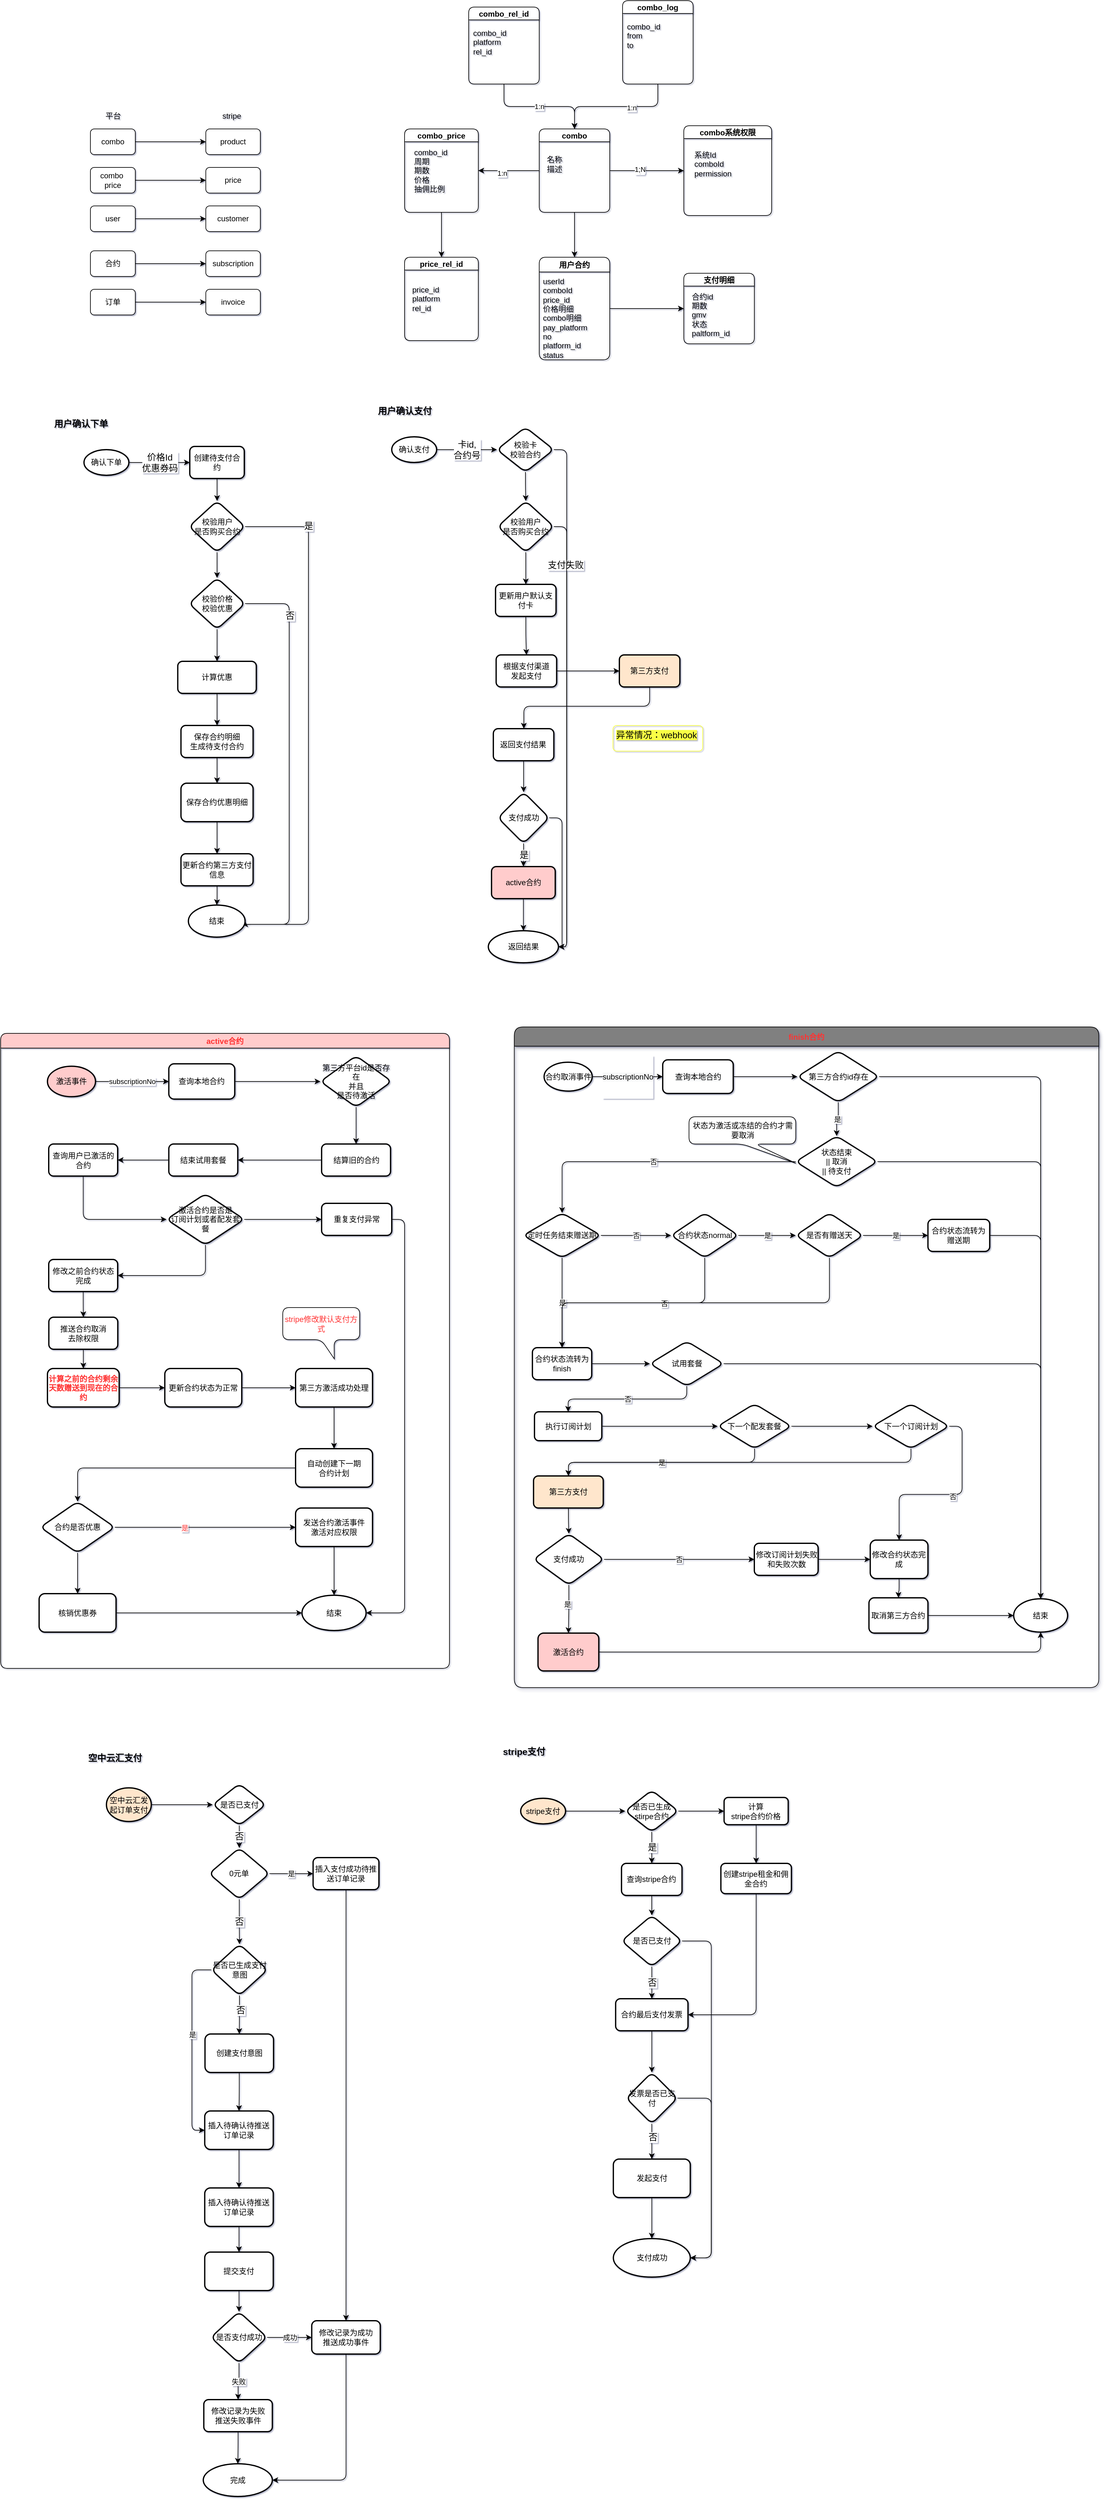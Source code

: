 <mxfile version="15.9.1" type="github">
  <diagram id="LnCz9KPRiTmUn6ycoiQr" name="Page-1">
    <mxGraphModel dx="3529" dy="1973" grid="1" gridSize="10" guides="1" tooltips="1" connect="1" arrows="1" fold="1" page="1" pageScale="1" pageWidth="827" pageHeight="1169" background="none" math="0" shadow="1">
      <root>
        <mxCell id="0" />
        <mxCell id="1" parent="0" />
        <mxCell id="yjKaeug779dqm2-OnKIs-48" style="edgeStyle=orthogonalEdgeStyle;orthogonalLoop=1;jettySize=auto;html=1;exitX=1;exitY=0.5;exitDx=0;exitDy=0;entryX=0;entryY=0.5;entryDx=0;entryDy=0;" parent="1" source="sVvuRPS51YxR54ulRC8M-2" target="sVvuRPS51YxR54ulRC8M-5" edge="1">
          <mxGeometry relative="1" as="geometry" />
        </mxCell>
        <mxCell id="sVvuRPS51YxR54ulRC8M-2" value="用户合约" style="swimlane;rounded=1;" parent="1" vertex="1">
          <mxGeometry x="-60" y="-690" width="110" height="160" as="geometry" />
        </mxCell>
        <mxCell id="yjKaeug779dqm2-OnKIs-6" value="&lt;div style=&quot;text-align: left&quot;&gt;&lt;span&gt;userId&lt;/span&gt;&lt;/div&gt;&lt;div style=&quot;text-align: left&quot;&gt;&lt;span&gt;comboId&lt;/span&gt;&lt;/div&gt;&lt;div style=&quot;text-align: left&quot;&gt;&lt;span&gt;price_id&lt;/span&gt;&lt;/div&gt;&lt;div style=&quot;text-align: left&quot;&gt;&lt;span&gt;价格明细&lt;/span&gt;&lt;/div&gt;&lt;div style=&quot;text-align: left&quot;&gt;combo明细&lt;br&gt;pay_platform&lt;br&gt;no&lt;br&gt;platform_id&lt;br&gt;status&lt;/div&gt;" style="text;html=1;align=center;verticalAlign=middle;resizable=0;points=[];autosize=1;strokeColor=none;rounded=1;" parent="sVvuRPS51YxR54ulRC8M-2" vertex="1">
          <mxGeometry y="30" width="80" height="130" as="geometry" />
        </mxCell>
        <mxCell id="sVvuRPS51YxR54ulRC8M-3" value="combo系统权限" style="swimlane;startSize=20;rounded=1;" parent="1" vertex="1">
          <mxGeometry x="165.5" y="-895" width="137" height="140" as="geometry" />
        </mxCell>
        <mxCell id="yjKaeug779dqm2-OnKIs-5" value="系统Id&lt;br&gt;comboId&lt;br&gt;permission" style="text;html=1;align=left;verticalAlign=middle;resizable=0;points=[];autosize=1;strokeColor=none;rounded=1;" parent="sVvuRPS51YxR54ulRC8M-3" vertex="1">
          <mxGeometry x="14.5" y="35" width="70" height="50" as="geometry" />
        </mxCell>
        <mxCell id="yjKaeug779dqm2-OnKIs-47" style="edgeStyle=orthogonalEdgeStyle;orthogonalLoop=1;jettySize=auto;html=1;exitX=1;exitY=0.5;exitDx=0;exitDy=0;entryX=0;entryY=0.5;entryDx=0;entryDy=0;" parent="1" source="sVvuRPS51YxR54ulRC8M-4" target="sVvuRPS51YxR54ulRC8M-3" edge="1">
          <mxGeometry relative="1" as="geometry" />
        </mxCell>
        <mxCell id="yjKaeug779dqm2-OnKIs-63" value="1;1" style="edgeLabel;html=1;align=center;verticalAlign=middle;resizable=0;points=[];rounded=1;" parent="yjKaeug779dqm2-OnKIs-47" vertex="1" connectable="0">
          <mxGeometry x="-0.186" relative="1" as="geometry">
            <mxPoint as="offset" />
          </mxGeometry>
        </mxCell>
        <mxCell id="yjKaeug779dqm2-OnKIs-64" value="1;N" style="edgeLabel;html=1;align=center;verticalAlign=middle;resizable=0;points=[];rounded=1;" parent="yjKaeug779dqm2-OnKIs-47" vertex="1" connectable="0">
          <mxGeometry x="-0.186" y="2" relative="1" as="geometry">
            <mxPoint as="offset" />
          </mxGeometry>
        </mxCell>
        <mxCell id="yjKaeug779dqm2-OnKIs-49" style="edgeStyle=orthogonalEdgeStyle;orthogonalLoop=1;jettySize=auto;html=1;" parent="1" source="sVvuRPS51YxR54ulRC8M-4" target="sVvuRPS51YxR54ulRC8M-2" edge="1">
          <mxGeometry relative="1" as="geometry" />
        </mxCell>
        <mxCell id="yjKaeug779dqm2-OnKIs-50" style="edgeStyle=orthogonalEdgeStyle;orthogonalLoop=1;jettySize=auto;html=1;entryX=1;entryY=0.5;entryDx=0;entryDy=0;" parent="1" source="sVvuRPS51YxR54ulRC8M-4" target="yjKaeug779dqm2-OnKIs-8" edge="1">
          <mxGeometry relative="1" as="geometry" />
        </mxCell>
        <mxCell id="yjKaeug779dqm2-OnKIs-51" value="1:n" style="edgeLabel;html=1;align=center;verticalAlign=middle;resizable=0;points=[];rounded=1;" parent="yjKaeug779dqm2-OnKIs-50" vertex="1" connectable="0">
          <mxGeometry x="0.221" y="4" relative="1" as="geometry">
            <mxPoint as="offset" />
          </mxGeometry>
        </mxCell>
        <mxCell id="sVvuRPS51YxR54ulRC8M-4" value="combo" style="swimlane;startSize=20;rounded=1;" parent="1" vertex="1">
          <mxGeometry x="-60" y="-890" width="110" height="130" as="geometry" />
        </mxCell>
        <mxCell id="yjKaeug779dqm2-OnKIs-2" value="名称&lt;br&gt;描述&lt;br&gt;" style="text;html=1;align=left;verticalAlign=middle;resizable=0;points=[];autosize=1;strokeColor=none;rounded=1;" parent="sVvuRPS51YxR54ulRC8M-4" vertex="1">
          <mxGeometry x="10" y="40" width="40" height="30" as="geometry" />
        </mxCell>
        <mxCell id="sVvuRPS51YxR54ulRC8M-5" value="支付明细" style="swimlane;startSize=20;rounded=1;" parent="1" vertex="1">
          <mxGeometry x="165.5" y="-665" width="110" height="110" as="geometry" />
        </mxCell>
        <mxCell id="yjKaeug779dqm2-OnKIs-10" value="合约id&lt;br&gt;期数&lt;br&gt;gmv&lt;br&gt;状态&lt;br&gt;paltform_id" style="text;html=1;align=left;verticalAlign=middle;resizable=0;points=[];autosize=1;strokeColor=none;rounded=1;" parent="sVvuRPS51YxR54ulRC8M-5" vertex="1">
          <mxGeometry x="10" y="25" width="70" height="80" as="geometry" />
        </mxCell>
        <mxCell id="yjKaeug779dqm2-OnKIs-57" style="edgeStyle=orthogonalEdgeStyle;orthogonalLoop=1;jettySize=auto;html=1;entryX=0.5;entryY=0;entryDx=0;entryDy=0;" parent="1" source="yjKaeug779dqm2-OnKIs-8" target="yjKaeug779dqm2-OnKIs-52" edge="1">
          <mxGeometry relative="1" as="geometry" />
        </mxCell>
        <mxCell id="yjKaeug779dqm2-OnKIs-8" value="combo_price" style="swimlane;startSize=20;rounded=1;" parent="1" vertex="1">
          <mxGeometry x="-270" y="-890" width="115" height="130" as="geometry" />
        </mxCell>
        <mxCell id="yjKaeug779dqm2-OnKIs-9" value="combo_id&lt;br&gt;周期&lt;br&gt;期数&lt;br&gt;价格&lt;br&gt;抽佣比例&lt;br&gt;" style="text;html=1;align=left;verticalAlign=middle;resizable=0;points=[];autosize=1;strokeColor=none;rounded=1;" parent="yjKaeug779dqm2-OnKIs-8" vertex="1">
          <mxGeometry x="12.5" y="25" width="70" height="80" as="geometry" />
        </mxCell>
        <mxCell id="yjKaeug779dqm2-OnKIs-29" value="" style="edgeStyle=orthogonalEdgeStyle;orthogonalLoop=1;jettySize=auto;html=1;" parent="1" source="yjKaeug779dqm2-OnKIs-27" target="yjKaeug779dqm2-OnKIs-28" edge="1">
          <mxGeometry relative="1" as="geometry" />
        </mxCell>
        <mxCell id="yjKaeug779dqm2-OnKIs-27" value="combo" style="whiteSpace=wrap;html=1;rounded=1;" parent="1" vertex="1">
          <mxGeometry x="-760" y="-890" width="70" height="40" as="geometry" />
        </mxCell>
        <mxCell id="yjKaeug779dqm2-OnKIs-28" value="product" style="whiteSpace=wrap;html=1;rounded=1;" parent="1" vertex="1">
          <mxGeometry x="-580" y="-890" width="85" height="40" as="geometry" />
        </mxCell>
        <mxCell id="yjKaeug779dqm2-OnKIs-30" value="" style="edgeStyle=orthogonalEdgeStyle;orthogonalLoop=1;jettySize=auto;html=1;" parent="1" source="yjKaeug779dqm2-OnKIs-31" target="yjKaeug779dqm2-OnKIs-32" edge="1">
          <mxGeometry relative="1" as="geometry" />
        </mxCell>
        <mxCell id="yjKaeug779dqm2-OnKIs-31" value="combo&amp;nbsp; price" style="whiteSpace=wrap;html=1;rounded=1;" parent="1" vertex="1">
          <mxGeometry x="-760" y="-830" width="70" height="40" as="geometry" />
        </mxCell>
        <mxCell id="yjKaeug779dqm2-OnKIs-32" value="price" style="whiteSpace=wrap;html=1;rounded=1;" parent="1" vertex="1">
          <mxGeometry x="-580" y="-830" width="85" height="40" as="geometry" />
        </mxCell>
        <mxCell id="yjKaeug779dqm2-OnKIs-33" value="" style="edgeStyle=orthogonalEdgeStyle;orthogonalLoop=1;jettySize=auto;html=1;" parent="1" source="yjKaeug779dqm2-OnKIs-34" target="yjKaeug779dqm2-OnKIs-35" edge="1">
          <mxGeometry relative="1" as="geometry" />
        </mxCell>
        <mxCell id="yjKaeug779dqm2-OnKIs-34" value="user" style="whiteSpace=wrap;html=1;rounded=1;" parent="1" vertex="1">
          <mxGeometry x="-760" y="-770" width="70" height="40" as="geometry" />
        </mxCell>
        <mxCell id="yjKaeug779dqm2-OnKIs-35" value="customer" style="whiteSpace=wrap;html=1;rounded=1;" parent="1" vertex="1">
          <mxGeometry x="-580" y="-770" width="85" height="40" as="geometry" />
        </mxCell>
        <mxCell id="yjKaeug779dqm2-OnKIs-36" value="" style="edgeStyle=orthogonalEdgeStyle;orthogonalLoop=1;jettySize=auto;html=1;" parent="1" source="yjKaeug779dqm2-OnKIs-37" target="yjKaeug779dqm2-OnKIs-38" edge="1">
          <mxGeometry relative="1" as="geometry" />
        </mxCell>
        <mxCell id="yjKaeug779dqm2-OnKIs-37" value="合约" style="whiteSpace=wrap;html=1;rounded=1;" parent="1" vertex="1">
          <mxGeometry x="-760" y="-700" width="70" height="40" as="geometry" />
        </mxCell>
        <mxCell id="yjKaeug779dqm2-OnKIs-38" value="subscription" style="whiteSpace=wrap;html=1;rounded=1;" parent="1" vertex="1">
          <mxGeometry x="-580" y="-700" width="85" height="40" as="geometry" />
        </mxCell>
        <mxCell id="yjKaeug779dqm2-OnKIs-39" value="" style="edgeStyle=orthogonalEdgeStyle;orthogonalLoop=1;jettySize=auto;html=1;" parent="1" source="yjKaeug779dqm2-OnKIs-40" target="yjKaeug779dqm2-OnKIs-41" edge="1">
          <mxGeometry relative="1" as="geometry" />
        </mxCell>
        <mxCell id="yjKaeug779dqm2-OnKIs-40" value="订单" style="whiteSpace=wrap;html=1;rounded=1;" parent="1" vertex="1">
          <mxGeometry x="-760" y="-640" width="70" height="40" as="geometry" />
        </mxCell>
        <mxCell id="yjKaeug779dqm2-OnKIs-41" value="invoice" style="whiteSpace=wrap;html=1;rounded=1;" parent="1" vertex="1">
          <mxGeometry x="-580" y="-640" width="85" height="40" as="geometry" />
        </mxCell>
        <mxCell id="yjKaeug779dqm2-OnKIs-42" value="平台" style="text;html=1;align=center;verticalAlign=middle;resizable=0;points=[];autosize=1;strokeColor=none;rounded=1;" parent="1" vertex="1">
          <mxGeometry x="-745" y="-920" width="40" height="20" as="geometry" />
        </mxCell>
        <mxCell id="yjKaeug779dqm2-OnKIs-43" value="stripe" style="text;html=1;align=center;verticalAlign=middle;resizable=0;points=[];autosize=1;strokeColor=none;rounded=1;" parent="1" vertex="1">
          <mxGeometry x="-560" y="-920" width="40" height="20" as="geometry" />
        </mxCell>
        <mxCell id="yjKaeug779dqm2-OnKIs-52" value="price_rel_id" style="swimlane;startSize=20;rounded=1;" parent="1" vertex="1">
          <mxGeometry x="-270" y="-690" width="115" height="130" as="geometry" />
        </mxCell>
        <mxCell id="yjKaeug779dqm2-OnKIs-53" value="price_id&lt;br&gt;platform&lt;br&gt;rel_id" style="text;html=1;align=left;verticalAlign=middle;resizable=0;points=[];autosize=1;strokeColor=none;rounded=1;" parent="yjKaeug779dqm2-OnKIs-52" vertex="1">
          <mxGeometry x="10" y="40" width="60" height="50" as="geometry" />
        </mxCell>
        <mxCell id="yjKaeug779dqm2-OnKIs-58" value="1:n" style="edgeStyle=orthogonalEdgeStyle;orthogonalLoop=1;jettySize=auto;html=1;exitX=0.5;exitY=1;exitDx=0;exitDy=0;entryX=0.5;entryY=0;entryDx=0;entryDy=0;" parent="1" source="yjKaeug779dqm2-OnKIs-54" target="sVvuRPS51YxR54ulRC8M-4" edge="1">
          <mxGeometry relative="1" as="geometry" />
        </mxCell>
        <mxCell id="yjKaeug779dqm2-OnKIs-54" value="combo_rel_id" style="swimlane;startSize=20;rounded=1;" parent="1" vertex="1">
          <mxGeometry x="-170" y="-1080" width="110" height="120" as="geometry" />
        </mxCell>
        <mxCell id="yjKaeug779dqm2-OnKIs-55" value="combo_id&lt;br&gt;platform&lt;br&gt;rel_id" style="text;html=1;align=left;verticalAlign=middle;resizable=0;points=[];autosize=1;strokeColor=none;rounded=1;" parent="yjKaeug779dqm2-OnKIs-54" vertex="1">
          <mxGeometry x="5" y="30" width="70" height="50" as="geometry" />
        </mxCell>
        <mxCell id="yjKaeug779dqm2-OnKIs-61" style="edgeStyle=orthogonalEdgeStyle;orthogonalLoop=1;jettySize=auto;html=1;exitX=0.5;exitY=1;exitDx=0;exitDy=0;entryX=0.5;entryY=0;entryDx=0;entryDy=0;" parent="1" source="yjKaeug779dqm2-OnKIs-59" target="sVvuRPS51YxR54ulRC8M-4" edge="1">
          <mxGeometry relative="1" as="geometry" />
        </mxCell>
        <mxCell id="yjKaeug779dqm2-OnKIs-62" value="1:n" style="edgeLabel;html=1;align=center;verticalAlign=middle;resizable=0;points=[];rounded=1;" parent="yjKaeug779dqm2-OnKIs-61" vertex="1" connectable="0">
          <mxGeometry x="-0.24" y="2" relative="1" as="geometry">
            <mxPoint as="offset" />
          </mxGeometry>
        </mxCell>
        <mxCell id="yjKaeug779dqm2-OnKIs-59" value="combo_log" style="swimlane;startSize=20;rounded=1;" parent="1" vertex="1">
          <mxGeometry x="70" y="-1090" width="110" height="130" as="geometry" />
        </mxCell>
        <mxCell id="yjKaeug779dqm2-OnKIs-60" value="combo_id&lt;br&gt;from&lt;br&gt;to" style="text;html=1;align=left;verticalAlign=middle;resizable=0;points=[];autosize=1;strokeColor=none;rounded=1;" parent="yjKaeug779dqm2-OnKIs-59" vertex="1">
          <mxGeometry x="5" y="30" width="70" height="50" as="geometry" />
        </mxCell>
        <mxCell id="gQ9e6RJ-nowYOAhNkG7h-9" value="价格Id&lt;br&gt;优惠券码" style="edgeStyle=orthogonalEdgeStyle;orthogonalLoop=1;jettySize=auto;html=1;fontSize=14;" parent="1" source="gQ9e6RJ-nowYOAhNkG7h-2" target="gQ9e6RJ-nowYOAhNkG7h-8" edge="1">
          <mxGeometry relative="1" as="geometry" />
        </mxCell>
        <mxCell id="gQ9e6RJ-nowYOAhNkG7h-2" value="确认下单" style="strokeWidth=2;html=1;shape=mxgraph.flowchart.start_1;whiteSpace=wrap;direction=west;rounded=1;" parent="1" vertex="1">
          <mxGeometry x="-770" y="-390" width="70" height="40" as="geometry" />
        </mxCell>
        <mxCell id="gQ9e6RJ-nowYOAhNkG7h-3" value="&lt;b&gt;&lt;font style=&quot;font-size: 14px&quot;&gt;用户确认下单&lt;/font&gt;&lt;/b&gt;" style="text;html=1;align=center;verticalAlign=middle;resizable=0;points=[];autosize=1;strokeColor=none;fillColor=none;rounded=1;" parent="1" vertex="1">
          <mxGeometry x="-825" y="-440" width="100" height="20" as="geometry" />
        </mxCell>
        <mxCell id="gQ9e6RJ-nowYOAhNkG7h-11" value="" style="edgeStyle=orthogonalEdgeStyle;orthogonalLoop=1;jettySize=auto;html=1;fontSize=14;" parent="1" source="gQ9e6RJ-nowYOAhNkG7h-8" target="gQ9e6RJ-nowYOAhNkG7h-10" edge="1">
          <mxGeometry relative="1" as="geometry" />
        </mxCell>
        <mxCell id="gQ9e6RJ-nowYOAhNkG7h-8" value="创建待支付合约" style="whiteSpace=wrap;html=1;strokeWidth=2;rounded=1;" parent="1" vertex="1">
          <mxGeometry x="-605" y="-395" width="85" height="50" as="geometry" />
        </mxCell>
        <mxCell id="gQ9e6RJ-nowYOAhNkG7h-23" value="" style="edgeStyle=orthogonalEdgeStyle;orthogonalLoop=1;jettySize=auto;html=1;fontSize=14;" parent="1" source="gQ9e6RJ-nowYOAhNkG7h-10" target="gQ9e6RJ-nowYOAhNkG7h-22" edge="1">
          <mxGeometry relative="1" as="geometry" />
        </mxCell>
        <mxCell id="gQ9e6RJ-nowYOAhNkG7h-51" style="edgeStyle=orthogonalEdgeStyle;orthogonalLoop=1;jettySize=auto;html=1;exitX=1;exitY=0.5;exitDx=0;exitDy=0;entryX=1;entryY=0.5;entryDx=0;entryDy=0;fontSize=14;" parent="1" source="gQ9e6RJ-nowYOAhNkG7h-10" target="gQ9e6RJ-nowYOAhNkG7h-40" edge="1">
          <mxGeometry relative="1" as="geometry">
            <Array as="points">
              <mxPoint x="-420" y="-270" />
              <mxPoint x="-420" y="350" />
            </Array>
          </mxGeometry>
        </mxCell>
        <mxCell id="gQ9e6RJ-nowYOAhNkG7h-52" value="是" style="edgeLabel;html=1;align=center;verticalAlign=middle;resizable=0;points=[];fontSize=14;rounded=1;" parent="gQ9e6RJ-nowYOAhNkG7h-51" vertex="1" connectable="0">
          <mxGeometry x="-0.762" y="1" relative="1" as="geometry">
            <mxPoint as="offset" />
          </mxGeometry>
        </mxCell>
        <mxCell id="gQ9e6RJ-nowYOAhNkG7h-10" value="校验用户&lt;br&gt;是否购买合约" style="rhombus;whiteSpace=wrap;html=1;strokeWidth=2;rounded=1;" parent="1" vertex="1">
          <mxGeometry x="-606.25" y="-310" width="87.5" height="80" as="geometry" />
        </mxCell>
        <mxCell id="gQ9e6RJ-nowYOAhNkG7h-24" style="edgeStyle=orthogonalEdgeStyle;orthogonalLoop=1;jettySize=auto;html=1;exitX=1;exitY=0.5;exitDx=0;exitDy=0;entryX=1;entryY=0.5;entryDx=0;entryDy=0;fontSize=14;" parent="1" source="gQ9e6RJ-nowYOAhNkG7h-22" target="gQ9e6RJ-nowYOAhNkG7h-40" edge="1">
          <mxGeometry relative="1" as="geometry">
            <Array as="points">
              <mxPoint x="-450" y="-150" />
              <mxPoint x="-450" y="350" />
            </Array>
          </mxGeometry>
        </mxCell>
        <mxCell id="gQ9e6RJ-nowYOAhNkG7h-25" value="否" style="edgeLabel;html=1;align=center;verticalAlign=middle;resizable=0;points=[];fontSize=14;rounded=1;" parent="gQ9e6RJ-nowYOAhNkG7h-24" vertex="1" connectable="0">
          <mxGeometry x="-0.728" y="1" relative="1" as="geometry">
            <mxPoint as="offset" />
          </mxGeometry>
        </mxCell>
        <mxCell id="gQ9e6RJ-nowYOAhNkG7h-27" value="" style="edgeStyle=orthogonalEdgeStyle;orthogonalLoop=1;jettySize=auto;html=1;fontSize=14;entryX=0.5;entryY=0;entryDx=0;entryDy=0;" parent="1" source="gQ9e6RJ-nowYOAhNkG7h-22" target="gQ9e6RJ-nowYOAhNkG7h-30" edge="1">
          <mxGeometry relative="1" as="geometry">
            <mxPoint x="-562.4" y="-79.909" as="targetPoint" />
          </mxGeometry>
        </mxCell>
        <mxCell id="gQ9e6RJ-nowYOAhNkG7h-22" value="校验价格&lt;br&gt;校验优惠" style="rhombus;whiteSpace=wrap;html=1;strokeWidth=2;rounded=1;" parent="1" vertex="1">
          <mxGeometry x="-606.25" y="-190" width="87.5" height="80" as="geometry" />
        </mxCell>
        <mxCell id="gQ9e6RJ-nowYOAhNkG7h-33" value="" style="edgeStyle=orthogonalEdgeStyle;orthogonalLoop=1;jettySize=auto;html=1;fontSize=14;" parent="1" source="gQ9e6RJ-nowYOAhNkG7h-30" target="gQ9e6RJ-nowYOAhNkG7h-32" edge="1">
          <mxGeometry relative="1" as="geometry" />
        </mxCell>
        <mxCell id="gQ9e6RJ-nowYOAhNkG7h-30" value="计算优惠" style="whiteSpace=wrap;html=1;strokeWidth=2;rounded=1;" parent="1" vertex="1">
          <mxGeometry x="-623.75" y="-60" width="122.5" height="50" as="geometry" />
        </mxCell>
        <mxCell id="gQ9e6RJ-nowYOAhNkG7h-35" value="" style="edgeStyle=orthogonalEdgeStyle;orthogonalLoop=1;jettySize=auto;html=1;fontSize=14;" parent="1" source="gQ9e6RJ-nowYOAhNkG7h-32" target="gQ9e6RJ-nowYOAhNkG7h-34" edge="1">
          <mxGeometry relative="1" as="geometry" />
        </mxCell>
        <mxCell id="gQ9e6RJ-nowYOAhNkG7h-32" value="保存合约明细&lt;br&gt;生成待支付合约" style="whiteSpace=wrap;html=1;strokeWidth=2;rounded=1;" parent="1" vertex="1">
          <mxGeometry x="-618.75" y="40" width="112.5" height="50" as="geometry" />
        </mxCell>
        <mxCell id="gQ9e6RJ-nowYOAhNkG7h-44" style="edgeStyle=orthogonalEdgeStyle;orthogonalLoop=1;jettySize=auto;html=1;fontSize=14;" parent="1" source="gQ9e6RJ-nowYOAhNkG7h-34" target="gQ9e6RJ-nowYOAhNkG7h-38" edge="1">
          <mxGeometry relative="1" as="geometry" />
        </mxCell>
        <mxCell id="gQ9e6RJ-nowYOAhNkG7h-34" value="保存合约优惠明细" style="whiteSpace=wrap;html=1;strokeWidth=2;rounded=1;" parent="1" vertex="1">
          <mxGeometry x="-618.75" y="130" width="112.5" height="60" as="geometry" />
        </mxCell>
        <mxCell id="gQ9e6RJ-nowYOAhNkG7h-41" value="" style="edgeStyle=orthogonalEdgeStyle;orthogonalLoop=1;jettySize=auto;html=1;fontSize=14;" parent="1" source="gQ9e6RJ-nowYOAhNkG7h-38" target="gQ9e6RJ-nowYOAhNkG7h-40" edge="1">
          <mxGeometry relative="1" as="geometry" />
        </mxCell>
        <mxCell id="gQ9e6RJ-nowYOAhNkG7h-38" value="更新合约第三方支付信息" style="whiteSpace=wrap;html=1;strokeWidth=2;rounded=1;" parent="1" vertex="1">
          <mxGeometry x="-618.75" y="240" width="112.5" height="50" as="geometry" />
        </mxCell>
        <mxCell id="gQ9e6RJ-nowYOAhNkG7h-40" value="结束" style="ellipse;whiteSpace=wrap;html=1;strokeWidth=2;rounded=1;" parent="1" vertex="1">
          <mxGeometry x="-607.19" y="320" width="88.44" height="50" as="geometry" />
        </mxCell>
        <mxCell id="gQ9e6RJ-nowYOAhNkG7h-45" value="&lt;b&gt;&lt;font style=&quot;font-size: 14px&quot;&gt;用户确认支付&lt;/font&gt;&lt;/b&gt;" style="text;html=1;align=center;verticalAlign=middle;resizable=0;points=[];autosize=1;strokeColor=none;fillColor=none;rounded=1;" parent="1" vertex="1">
          <mxGeometry x="-320" y="-460" width="100" height="20" as="geometry" />
        </mxCell>
        <mxCell id="gQ9e6RJ-nowYOAhNkG7h-48" value="卡id,&lt;br&gt;合约号" style="edgeStyle=orthogonalEdgeStyle;orthogonalLoop=1;jettySize=auto;html=1;fontSize=14;" parent="1" source="gQ9e6RJ-nowYOAhNkG7h-46" target="gQ9e6RJ-nowYOAhNkG7h-47" edge="1">
          <mxGeometry relative="1" as="geometry" />
        </mxCell>
        <mxCell id="gQ9e6RJ-nowYOAhNkG7h-46" value="确认支付" style="strokeWidth=2;html=1;shape=mxgraph.flowchart.start_1;whiteSpace=wrap;direction=west;rounded=1;" parent="1" vertex="1">
          <mxGeometry x="-290" y="-410" width="70" height="40" as="geometry" />
        </mxCell>
        <mxCell id="gQ9e6RJ-nowYOAhNkG7h-106" value="" style="edgeStyle=orthogonalEdgeStyle;orthogonalLoop=1;jettySize=auto;html=1;fontSize=14;" parent="1" source="gQ9e6RJ-nowYOAhNkG7h-47" target="gQ9e6RJ-nowYOAhNkG7h-55" edge="1">
          <mxGeometry relative="1" as="geometry" />
        </mxCell>
        <mxCell id="gQ9e6RJ-nowYOAhNkG7h-121" style="edgeStyle=orthogonalEdgeStyle;orthogonalLoop=1;jettySize=auto;html=1;exitX=1;exitY=0.5;exitDx=0;exitDy=0;entryX=1;entryY=0.5;entryDx=0;entryDy=0;fontSize=14;" parent="1" source="gQ9e6RJ-nowYOAhNkG7h-47" target="gQ9e6RJ-nowYOAhNkG7h-116" edge="1">
          <mxGeometry relative="1" as="geometry" />
        </mxCell>
        <mxCell id="gQ9e6RJ-nowYOAhNkG7h-122" value="支付失败" style="edgeLabel;html=1;align=center;verticalAlign=middle;resizable=0;points=[];fontSize=14;rounded=1;" parent="gQ9e6RJ-nowYOAhNkG7h-121" vertex="1" connectable="0">
          <mxGeometry x="-0.505" y="-2" relative="1" as="geometry">
            <mxPoint as="offset" />
          </mxGeometry>
        </mxCell>
        <mxCell id="gQ9e6RJ-nowYOAhNkG7h-47" value="校验卡&lt;br&gt;校验合约" style="rhombus;whiteSpace=wrap;html=1;strokeWidth=2;rounded=1;" parent="1" vertex="1">
          <mxGeometry x="-125.94" y="-425" width="88.75" height="70" as="geometry" />
        </mxCell>
        <mxCell id="gQ9e6RJ-nowYOAhNkG7h-57" value="" style="edgeStyle=orthogonalEdgeStyle;orthogonalLoop=1;jettySize=auto;html=1;fontSize=14;" parent="1" source="gQ9e6RJ-nowYOAhNkG7h-53" target="gQ9e6RJ-nowYOAhNkG7h-56" edge="1">
          <mxGeometry relative="1" as="geometry" />
        </mxCell>
        <mxCell id="gQ9e6RJ-nowYOAhNkG7h-53" value="更新用户默认支付卡" style="whiteSpace=wrap;html=1;strokeWidth=2;rounded=1;" parent="1" vertex="1">
          <mxGeometry x="-128.13" y="-180" width="94.38" height="50" as="geometry" />
        </mxCell>
        <mxCell id="gQ9e6RJ-nowYOAhNkG7h-107" value="" style="edgeStyle=orthogonalEdgeStyle;orthogonalLoop=1;jettySize=auto;html=1;fontSize=14;" parent="1" source="gQ9e6RJ-nowYOAhNkG7h-55" target="gQ9e6RJ-nowYOAhNkG7h-53" edge="1">
          <mxGeometry relative="1" as="geometry" />
        </mxCell>
        <mxCell id="gQ9e6RJ-nowYOAhNkG7h-123" style="edgeStyle=orthogonalEdgeStyle;orthogonalLoop=1;jettySize=auto;html=1;exitX=1;exitY=0.5;exitDx=0;exitDy=0;entryX=1;entryY=0.5;entryDx=0;entryDy=0;fontSize=14;" parent="1" source="gQ9e6RJ-nowYOAhNkG7h-55" target="gQ9e6RJ-nowYOAhNkG7h-116" edge="1">
          <mxGeometry relative="1" as="geometry" />
        </mxCell>
        <mxCell id="gQ9e6RJ-nowYOAhNkG7h-55" value="校验用户&lt;br&gt;是否购买合约" style="rhombus;whiteSpace=wrap;html=1;strokeWidth=2;rounded=1;" parent="1" vertex="1">
          <mxGeometry x="-124.69" y="-310" width="87.5" height="80" as="geometry" />
        </mxCell>
        <mxCell id="gQ9e6RJ-nowYOAhNkG7h-63" value="" style="edgeStyle=orthogonalEdgeStyle;orthogonalLoop=1;jettySize=auto;html=1;fontSize=14;entryX=0;entryY=0.5;entryDx=0;entryDy=0;" parent="1" source="gQ9e6RJ-nowYOAhNkG7h-56" target="gQ9e6RJ-nowYOAhNkG7h-58" edge="1">
          <mxGeometry relative="1" as="geometry">
            <mxPoint x="45" y="-45" as="targetPoint" />
          </mxGeometry>
        </mxCell>
        <mxCell id="gQ9e6RJ-nowYOAhNkG7h-56" value="根据支付渠道&lt;br&gt;发起支付" style="whiteSpace=wrap;html=1;strokeWidth=2;rounded=1;" parent="1" vertex="1">
          <mxGeometry x="-127.19" y="-70" width="94.38" height="50" as="geometry" />
        </mxCell>
        <mxCell id="gQ9e6RJ-nowYOAhNkG7h-109" value="" style="edgeStyle=orthogonalEdgeStyle;orthogonalLoop=1;jettySize=auto;html=1;fontSize=14;" parent="1" source="gQ9e6RJ-nowYOAhNkG7h-58" target="gQ9e6RJ-nowYOAhNkG7h-108" edge="1">
          <mxGeometry relative="1" as="geometry">
            <Array as="points">
              <mxPoint x="112" y="10" />
              <mxPoint x="-84" y="10" />
            </Array>
          </mxGeometry>
        </mxCell>
        <mxCell id="gQ9e6RJ-nowYOAhNkG7h-58" value="第三方支付" style="whiteSpace=wrap;html=1;strokeWidth=2;fillColor=#FFE6CC;rounded=1;" parent="1" vertex="1">
          <mxGeometry x="65" y="-70" width="94.38" height="50" as="geometry" />
        </mxCell>
        <mxCell id="gQ9e6RJ-nowYOAhNkG7h-81" value="是" style="edgeStyle=orthogonalEdgeStyle;orthogonalLoop=1;jettySize=auto;html=1;fontSize=14;entryX=0.5;entryY=0;entryDx=0;entryDy=0;" parent="1" source="gQ9e6RJ-nowYOAhNkG7h-76" target="gQ9e6RJ-nowYOAhNkG7h-82" edge="1">
          <mxGeometry relative="1" as="geometry">
            <mxPoint x="115.525" y="1845" as="targetPoint" />
          </mxGeometry>
        </mxCell>
        <mxCell id="gQ9e6RJ-nowYOAhNkG7h-101" value="" style="edgeStyle=orthogonalEdgeStyle;orthogonalLoop=1;jettySize=auto;html=1;fontSize=14;" parent="1" source="gQ9e6RJ-nowYOAhNkG7h-76" target="gQ9e6RJ-nowYOAhNkG7h-100" edge="1">
          <mxGeometry relative="1" as="geometry" />
        </mxCell>
        <mxCell id="gQ9e6RJ-nowYOAhNkG7h-76" value="是否已生成&lt;br&gt;stirpe合约" style="rhombus;whiteSpace=wrap;html=1;strokeWidth=2;rounded=1;" parent="1" vertex="1">
          <mxGeometry x="74.12" y="1700" width="82.81" height="65" as="geometry" />
        </mxCell>
        <mxCell id="gQ9e6RJ-nowYOAhNkG7h-86" value="" style="edgeStyle=orthogonalEdgeStyle;orthogonalLoop=1;jettySize=auto;html=1;fontSize=14;" parent="1" source="gQ9e6RJ-nowYOAhNkG7h-82" target="gQ9e6RJ-nowYOAhNkG7h-85" edge="1">
          <mxGeometry relative="1" as="geometry" />
        </mxCell>
        <mxCell id="gQ9e6RJ-nowYOAhNkG7h-82" value="查询stripe合约" style="whiteSpace=wrap;html=1;strokeWidth=2;rounded=1;" parent="1" vertex="1">
          <mxGeometry x="68.34" y="1814" width="94.38" height="50" as="geometry" />
        </mxCell>
        <mxCell id="gQ9e6RJ-nowYOAhNkG7h-88" value="否" style="edgeStyle=orthogonalEdgeStyle;orthogonalLoop=1;jettySize=auto;html=1;fontSize=14;" parent="1" source="gQ9e6RJ-nowYOAhNkG7h-85" target="gQ9e6RJ-nowYOAhNkG7h-87" edge="1">
          <mxGeometry relative="1" as="geometry" />
        </mxCell>
        <mxCell id="gQ9e6RJ-nowYOAhNkG7h-104" style="edgeStyle=orthogonalEdgeStyle;orthogonalLoop=1;jettySize=auto;html=1;exitX=1;exitY=0.5;exitDx=0;exitDy=0;entryX=1;entryY=0.5;entryDx=0;entryDy=0;fontSize=14;" parent="1" source="gQ9e6RJ-nowYOAhNkG7h-85" edge="1">
          <mxGeometry relative="1" as="geometry">
            <mxPoint x="175.52" y="2429" as="targetPoint" />
            <Array as="points">
              <mxPoint x="208.34" y="1935" />
              <mxPoint x="208.34" y="2429" />
            </Array>
          </mxGeometry>
        </mxCell>
        <mxCell id="gQ9e6RJ-nowYOAhNkG7h-85" value="是否已支付" style="rhombus;whiteSpace=wrap;html=1;strokeWidth=2;rounded=1;" parent="1" vertex="1">
          <mxGeometry x="68.5" y="1895" width="94.22" height="80" as="geometry" />
        </mxCell>
        <mxCell id="gQ9e6RJ-nowYOAhNkG7h-90" value="" style="edgeStyle=orthogonalEdgeStyle;orthogonalLoop=1;jettySize=auto;html=1;fontSize=14;" parent="1" source="gQ9e6RJ-nowYOAhNkG7h-87" target="gQ9e6RJ-nowYOAhNkG7h-89" edge="1">
          <mxGeometry relative="1" as="geometry" />
        </mxCell>
        <mxCell id="gQ9e6RJ-nowYOAhNkG7h-87" value="合约最后支付发票" style="whiteSpace=wrap;html=1;strokeWidth=2;rounded=1;" parent="1" vertex="1">
          <mxGeometry x="59.2" y="2025" width="112.82" height="50" as="geometry" />
        </mxCell>
        <mxCell id="gQ9e6RJ-nowYOAhNkG7h-92" value="" style="edgeStyle=orthogonalEdgeStyle;orthogonalLoop=1;jettySize=auto;html=1;fontSize=14;" parent="1" source="gQ9e6RJ-nowYOAhNkG7h-89" target="gQ9e6RJ-nowYOAhNkG7h-91" edge="1">
          <mxGeometry relative="1" as="geometry" />
        </mxCell>
        <mxCell id="gQ9e6RJ-nowYOAhNkG7h-93" value="否" style="edgeLabel;html=1;align=center;verticalAlign=middle;resizable=0;points=[];fontSize=14;rounded=1;" parent="gQ9e6RJ-nowYOAhNkG7h-92" vertex="1" connectable="0">
          <mxGeometry x="-0.261" y="1" relative="1" as="geometry">
            <mxPoint as="offset" />
          </mxGeometry>
        </mxCell>
        <mxCell id="gQ9e6RJ-nowYOAhNkG7h-105" style="edgeStyle=orthogonalEdgeStyle;orthogonalLoop=1;jettySize=auto;html=1;fontSize=14;entryX=1;entryY=0.5;entryDx=0;entryDy=0;" parent="1" source="gQ9e6RJ-nowYOAhNkG7h-89" edge="1">
          <mxGeometry relative="1" as="geometry">
            <mxPoint x="175.52" y="2429" as="targetPoint" />
            <Array as="points">
              <mxPoint x="208.34" y="2180" />
              <mxPoint x="208.34" y="2429" />
            </Array>
          </mxGeometry>
        </mxCell>
        <mxCell id="gQ9e6RJ-nowYOAhNkG7h-89" value="发票是否已支付" style="rhombus;whiteSpace=wrap;html=1;strokeWidth=2;rounded=1;" parent="1" vertex="1">
          <mxGeometry x="75.61" y="2140" width="80" height="80" as="geometry" />
        </mxCell>
        <mxCell id="gQ9e6RJ-nowYOAhNkG7h-111" value="" style="edgeStyle=orthogonalEdgeStyle;orthogonalLoop=1;jettySize=auto;html=1;fontSize=14;" parent="1" source="gQ9e6RJ-nowYOAhNkG7h-91" target="gQ9e6RJ-nowYOAhNkG7h-110" edge="1">
          <mxGeometry relative="1" as="geometry" />
        </mxCell>
        <mxCell id="gQ9e6RJ-nowYOAhNkG7h-91" value="发起支付" style="whiteSpace=wrap;html=1;strokeWidth=2;rounded=1;" parent="1" vertex="1">
          <mxGeometry x="55.61" y="2275" width="120" height="60" as="geometry" />
        </mxCell>
        <mxCell id="gQ9e6RJ-nowYOAhNkG7h-103" style="edgeStyle=orthogonalEdgeStyle;orthogonalLoop=1;jettySize=auto;html=1;entryX=1;entryY=0.5;entryDx=0;entryDy=0;fontSize=14;exitX=0.5;exitY=1;exitDx=0;exitDy=0;" parent="1" source="gQ9e6RJ-nowYOAhNkG7h-96" target="gQ9e6RJ-nowYOAhNkG7h-87" edge="1">
          <mxGeometry relative="1" as="geometry" />
        </mxCell>
        <mxCell id="gQ9e6RJ-nowYOAhNkG7h-96" value="创建stripe租金和佣金合约" style="whiteSpace=wrap;html=1;strokeWidth=2;rounded=1;" parent="1" vertex="1">
          <mxGeometry x="223.33" y="1814" width="110.01" height="47.25" as="geometry" />
        </mxCell>
        <mxCell id="gQ9e6RJ-nowYOAhNkG7h-102" value="" style="edgeStyle=orthogonalEdgeStyle;orthogonalLoop=1;jettySize=auto;html=1;fontSize=14;" parent="1" source="gQ9e6RJ-nowYOAhNkG7h-100" target="gQ9e6RJ-nowYOAhNkG7h-96" edge="1">
          <mxGeometry relative="1" as="geometry" />
        </mxCell>
        <mxCell id="gQ9e6RJ-nowYOAhNkG7h-100" value="计算&lt;br&gt;stripe合约价格" style="whiteSpace=wrap;html=1;strokeWidth=2;rounded=1;" parent="1" vertex="1">
          <mxGeometry x="228.33" y="1711.25" width="100.01" height="42.5" as="geometry" />
        </mxCell>
        <mxCell id="gQ9e6RJ-nowYOAhNkG7h-113" value="" style="edgeStyle=orthogonalEdgeStyle;orthogonalLoop=1;jettySize=auto;html=1;fontSize=14;" parent="1" source="gQ9e6RJ-nowYOAhNkG7h-108" target="gQ9e6RJ-nowYOAhNkG7h-112" edge="1">
          <mxGeometry relative="1" as="geometry" />
        </mxCell>
        <mxCell id="gQ9e6RJ-nowYOAhNkG7h-108" value="返回支付结果" style="whiteSpace=wrap;html=1;strokeWidth=2;rounded=1;" parent="1" vertex="1">
          <mxGeometry x="-131.57" y="45" width="94.38" height="50" as="geometry" />
        </mxCell>
        <mxCell id="gQ9e6RJ-nowYOAhNkG7h-110" value="支付成功" style="ellipse;whiteSpace=wrap;html=1;strokeWidth=2;rounded=1;" parent="1" vertex="1">
          <mxGeometry x="55.61" y="2399" width="120" height="60" as="geometry" />
        </mxCell>
        <mxCell id="gQ9e6RJ-nowYOAhNkG7h-115" value="是" style="edgeStyle=orthogonalEdgeStyle;orthogonalLoop=1;jettySize=auto;html=1;fontSize=14;" parent="1" source="gQ9e6RJ-nowYOAhNkG7h-112" target="gQ9e6RJ-nowYOAhNkG7h-114" edge="1">
          <mxGeometry relative="1" as="geometry" />
        </mxCell>
        <mxCell id="gQ9e6RJ-nowYOAhNkG7h-118" style="edgeStyle=orthogonalEdgeStyle;orthogonalLoop=1;jettySize=auto;html=1;exitX=1;exitY=0.5;exitDx=0;exitDy=0;entryX=1;entryY=0.5;entryDx=0;entryDy=0;fontSize=14;" parent="1" source="gQ9e6RJ-nowYOAhNkG7h-112" target="gQ9e6RJ-nowYOAhNkG7h-116" edge="1">
          <mxGeometry relative="1" as="geometry" />
        </mxCell>
        <mxCell id="gQ9e6RJ-nowYOAhNkG7h-112" value="支付成功" style="rhombus;whiteSpace=wrap;html=1;strokeWidth=2;rounded=1;" parent="1" vertex="1">
          <mxGeometry x="-124.38" y="144" width="80" height="80" as="geometry" />
        </mxCell>
        <mxCell id="gQ9e6RJ-nowYOAhNkG7h-117" value="" style="edgeStyle=orthogonalEdgeStyle;orthogonalLoop=1;jettySize=auto;html=1;fontSize=14;" parent="1" source="gQ9e6RJ-nowYOAhNkG7h-114" target="gQ9e6RJ-nowYOAhNkG7h-116" edge="1">
          <mxGeometry relative="1" as="geometry" />
        </mxCell>
        <mxCell id="gQ9e6RJ-nowYOAhNkG7h-114" value="active合约" style="whiteSpace=wrap;html=1;strokeWidth=2;fillColor=#FFCCCC;rounded=1;" parent="1" vertex="1">
          <mxGeometry x="-134.38" y="260" width="99.38" height="50" as="geometry" />
        </mxCell>
        <mxCell id="gQ9e6RJ-nowYOAhNkG7h-116" value="返回结果" style="ellipse;whiteSpace=wrap;html=1;strokeWidth=2;rounded=1;" parent="1" vertex="1">
          <mxGeometry x="-139.38" y="360" width="109.38" height="50" as="geometry" />
        </mxCell>
        <mxCell id="gQ9e6RJ-nowYOAhNkG7h-126" value="" style="edgeStyle=orthogonalEdgeStyle;orthogonalLoop=1;jettySize=auto;html=1;fontSize=14;" parent="1" source="gQ9e6RJ-nowYOAhNkG7h-125" target="gQ9e6RJ-nowYOAhNkG7h-76" edge="1">
          <mxGeometry relative="1" as="geometry" />
        </mxCell>
        <mxCell id="gQ9e6RJ-nowYOAhNkG7h-125" value="stripe支付" style="strokeWidth=2;html=1;shape=mxgraph.flowchart.start_1;whiteSpace=wrap;direction=west;fillColor=#FFE6CC;rounded=1;" parent="1" vertex="1">
          <mxGeometry x="-88.89" y="1712.5" width="70" height="40" as="geometry" />
        </mxCell>
        <mxCell id="gQ9e6RJ-nowYOAhNkG7h-127" value="&lt;b&gt;&lt;font style=&quot;font-size: 14px&quot;&gt;stripe支付&lt;/font&gt;&lt;/b&gt;" style="text;html=1;align=center;verticalAlign=middle;resizable=0;points=[];autosize=1;strokeColor=none;fillColor=none;rounded=1;" parent="1" vertex="1">
          <mxGeometry x="-124.39" y="1630" width="80" height="20" as="geometry" />
        </mxCell>
        <mxCell id="gQ9e6RJ-nowYOAhNkG7h-128" value="&lt;span style=&quot;background-color: rgb(249 , 255 , 69)&quot;&gt;&lt;br&gt;异常情况：webhook&lt;/span&gt;" style="text;html=1;strokeColor=#F9FF45;fillColor=none;spacing=5;spacingTop=-20;whiteSpace=wrap;overflow=hidden;fontSize=14;rounded=1;" parent="1" vertex="1">
          <mxGeometry x="55" y="40" width="140" height="40" as="geometry" />
        </mxCell>
        <mxCell id="teWDPq3EOm9InXgKCln7-5" value="subscriptionNo" style="edgeStyle=orthogonalEdgeStyle;orthogonalLoop=1;jettySize=auto;html=1;exitX=0;exitY=0.5;exitDx=0;exitDy=0;exitPerimeter=0;entryX=0;entryY=0.5;entryDx=0;entryDy=0;" parent="1" source="teWDPq3EOm9InXgKCln7-3" target="teWDPq3EOm9InXgKCln7-4" edge="1">
          <mxGeometry relative="1" as="geometry" />
        </mxCell>
        <mxCell id="teWDPq3EOm9InXgKCln7-3" value="激活事件" style="strokeWidth=2;html=1;shape=mxgraph.flowchart.start_1;whiteSpace=wrap;direction=west;fillColor=#FFCCCC;rounded=1;" parent="1" vertex="1">
          <mxGeometry x="-827" y="571.25" width="75" height="47.5" as="geometry" />
        </mxCell>
        <mxCell id="teWDPq3EOm9InXgKCln7-9" value="" style="edgeStyle=orthogonalEdgeStyle;orthogonalLoop=1;jettySize=auto;html=1;" parent="1" source="teWDPq3EOm9InXgKCln7-4" target="teWDPq3EOm9InXgKCln7-8" edge="1">
          <mxGeometry relative="1" as="geometry" />
        </mxCell>
        <mxCell id="teWDPq3EOm9InXgKCln7-4" value="查询本地合约" style="whiteSpace=wrap;html=1;strokeWidth=2;rounded=1;" parent="1" vertex="1">
          <mxGeometry x="-637.7" y="567.5" width="102.81" height="55" as="geometry" />
        </mxCell>
        <mxCell id="wxt9IOkUhSoqVQ1btQjg-53" style="edgeStyle=orthogonalEdgeStyle;rounded=1;orthogonalLoop=1;jettySize=auto;html=1;exitX=0.5;exitY=1;exitDx=0;exitDy=0;" edge="1" parent="1" source="teWDPq3EOm9InXgKCln7-8" target="wxt9IOkUhSoqVQ1btQjg-51">
          <mxGeometry relative="1" as="geometry" />
        </mxCell>
        <mxCell id="teWDPq3EOm9InXgKCln7-8" value="第三方平台id是否存在&lt;br&gt;并且&lt;br&gt;是否待激活" style="rhombus;whiteSpace=wrap;html=1;strokeWidth=2;rounded=1;" parent="1" vertex="1">
          <mxGeometry x="-401.25" y="555" width="111.25" height="80" as="geometry" />
        </mxCell>
        <mxCell id="teWDPq3EOm9InXgKCln7-52" value="&#xa;&#xa;&lt;span style=&quot;color: rgb(0, 0, 0); font-family: helvetica; font-size: 12px; font-style: normal; font-weight: 400; letter-spacing: normal; text-align: center; text-indent: 0px; text-transform: none; word-spacing: 0px; background-color: rgb(248, 249, 250); display: inline; float: none;&quot;&gt;subscriptionNo&lt;/span&gt;&#xa;&#xa;" style="edgeStyle=orthogonalEdgeStyle;orthogonalLoop=1;jettySize=auto;html=1;" parent="1" source="teWDPq3EOm9InXgKCln7-50" target="teWDPq3EOm9InXgKCln7-51" edge="1">
          <mxGeometry x="0.001" relative="1" as="geometry">
            <mxPoint as="offset" />
          </mxGeometry>
        </mxCell>
        <mxCell id="teWDPq3EOm9InXgKCln7-50" value="合约取消事件" style="strokeWidth=2;html=1;shape=mxgraph.flowchart.start_1;whiteSpace=wrap;direction=west;rounded=1;" parent="1" vertex="1">
          <mxGeometry x="-52.38" y="565" width="75" height="45" as="geometry" />
        </mxCell>
        <mxCell id="teWDPq3EOm9InXgKCln7-55" value="" style="edgeStyle=orthogonalEdgeStyle;orthogonalLoop=1;jettySize=auto;html=1;" parent="1" source="teWDPq3EOm9InXgKCln7-51" target="teWDPq3EOm9InXgKCln7-54" edge="1">
          <mxGeometry relative="1" as="geometry" />
        </mxCell>
        <mxCell id="teWDPq3EOm9InXgKCln7-51" value="&#xa;&#xa;&lt;span style=&quot;color: rgb(0, 0, 0); font-family: helvetica; font-size: 12px; font-style: normal; font-weight: 400; letter-spacing: normal; text-align: center; text-indent: 0px; text-transform: none; word-spacing: 0px; background-color: rgb(248, 249, 250); display: inline; float: none;&quot;&gt;查询本地合约&lt;/span&gt;&#xa;&#xa;" style="whiteSpace=wrap;html=1;strokeWidth=2;rounded=1;" parent="1" vertex="1">
          <mxGeometry x="132.62" y="561.25" width="110" height="52.5" as="geometry" />
        </mxCell>
        <mxCell id="jfZgl9VQ7ug2rSFrn5c--4" value="是" style="edgeStyle=orthogonalEdgeStyle;orthogonalLoop=1;jettySize=auto;html=1;exitX=0.5;exitY=1;exitDx=0;exitDy=0;" parent="1" source="teWDPq3EOm9InXgKCln7-54" target="jfZgl9VQ7ug2rSFrn5c--1" edge="1">
          <mxGeometry relative="1" as="geometry" />
        </mxCell>
        <mxCell id="jfZgl9VQ7ug2rSFrn5c--64" style="edgeStyle=orthogonalEdgeStyle;orthogonalLoop=1;jettySize=auto;html=1;exitX=1;exitY=0.5;exitDx=0;exitDy=0;entryX=0.5;entryY=0;entryDx=0;entryDy=0;" parent="1" source="teWDPq3EOm9InXgKCln7-54" target="teWDPq3EOm9InXgKCln7-92" edge="1">
          <mxGeometry relative="1" as="geometry">
            <mxPoint x="822.62" y="1320" as="targetPoint" />
          </mxGeometry>
        </mxCell>
        <mxCell id="teWDPq3EOm9InXgKCln7-54" value="第三方合约id存在" style="rhombus;whiteSpace=wrap;html=1;strokeWidth=2;rounded=1;" parent="1" vertex="1">
          <mxGeometry x="342.62" y="547.5" width="127.5" height="80" as="geometry" />
        </mxCell>
        <mxCell id="teWDPq3EOm9InXgKCln7-75" value="是" style="edgeStyle=orthogonalEdgeStyle;orthogonalLoop=1;jettySize=auto;html=1;exitX=0.5;exitY=1;exitDx=0;exitDy=0;entryX=0.5;entryY=0;entryDx=0;entryDy=0;" parent="1" source="teWDPq3EOm9InXgKCln7-72" target="teWDPq3EOm9InXgKCln7-81" edge="1">
          <mxGeometry relative="1" as="geometry">
            <mxPoint x="-27.48" y="1315" as="targetPoint" />
          </mxGeometry>
        </mxCell>
        <mxCell id="jfZgl9VQ7ug2rSFrn5c--52" style="edgeStyle=orthogonalEdgeStyle;orthogonalLoop=1;jettySize=auto;html=1;exitX=1;exitY=0.5;exitDx=0;exitDy=0;" parent="1" source="teWDPq3EOm9InXgKCln7-72" target="teWDPq3EOm9InXgKCln7-79" edge="1">
          <mxGeometry relative="1" as="geometry" />
        </mxCell>
        <mxCell id="teWDPq3EOm9InXgKCln7-72" value="下一个配发套餐" style="rhombus;whiteSpace=wrap;html=1;strokeWidth=2;rounded=1;" parent="1" vertex="1">
          <mxGeometry x="218.34" y="1097.5" width="115" height="70" as="geometry" />
        </mxCell>
        <mxCell id="jfZgl9VQ7ug2rSFrn5c--59" style="edgeStyle=orthogonalEdgeStyle;orthogonalLoop=1;jettySize=auto;html=1;exitX=1;exitY=0.5;exitDx=0;exitDy=0;entryX=0.5;entryY=0;entryDx=0;entryDy=0;" parent="1" source="teWDPq3EOm9InXgKCln7-79" target="teWDPq3EOm9InXgKCln7-98" edge="1">
          <mxGeometry relative="1" as="geometry" />
        </mxCell>
        <mxCell id="jfZgl9VQ7ug2rSFrn5c--60" value="否" style="edgeLabel;html=1;align=center;verticalAlign=middle;resizable=0;points=[];rounded=1;" parent="jfZgl9VQ7ug2rSFrn5c--59" vertex="1" connectable="0">
          <mxGeometry x="-0.042" y="3" relative="1" as="geometry">
            <mxPoint as="offset" />
          </mxGeometry>
        </mxCell>
        <mxCell id="jfZgl9VQ7ug2rSFrn5c--61" style="edgeStyle=orthogonalEdgeStyle;orthogonalLoop=1;jettySize=auto;html=1;exitX=0.5;exitY=1;exitDx=0;exitDy=0;entryX=0.5;entryY=0;entryDx=0;entryDy=0;" parent="1" source="teWDPq3EOm9InXgKCln7-79" target="teWDPq3EOm9InXgKCln7-81" edge="1">
          <mxGeometry relative="1" as="geometry" />
        </mxCell>
        <mxCell id="teWDPq3EOm9InXgKCln7-79" value="下一个订阅计划" style="rhombus;whiteSpace=wrap;html=1;strokeWidth=2;rounded=1;" parent="1" vertex="1">
          <mxGeometry x="460" y="1097.5" width="119.5" height="70" as="geometry" />
        </mxCell>
        <mxCell id="jfZgl9VQ7ug2rSFrn5c--54" style="edgeStyle=orthogonalEdgeStyle;orthogonalLoop=1;jettySize=auto;html=1;exitX=0.5;exitY=1;exitDx=0;exitDy=0;" parent="1" source="teWDPq3EOm9InXgKCln7-81" target="teWDPq3EOm9InXgKCln7-88" edge="1">
          <mxGeometry relative="1" as="geometry" />
        </mxCell>
        <mxCell id="teWDPq3EOm9InXgKCln7-81" value="第三方支付" style="whiteSpace=wrap;html=1;strokeWidth=2;fillColor=#FFE6CC;rounded=1;" parent="1" vertex="1">
          <mxGeometry x="-68.85" y="1210" width="108.75" height="50" as="geometry" />
        </mxCell>
        <mxCell id="jfZgl9VQ7ug2rSFrn5c--55" style="edgeStyle=orthogonalEdgeStyle;orthogonalLoop=1;jettySize=auto;html=1;" parent="1" source="teWDPq3EOm9InXgKCln7-88" target="teWDPq3EOm9InXgKCln7-90" edge="1">
          <mxGeometry relative="1" as="geometry" />
        </mxCell>
        <mxCell id="jfZgl9VQ7ug2rSFrn5c--56" value="是" style="edgeLabel;html=1;align=center;verticalAlign=middle;resizable=0;points=[];rounded=1;" parent="jfZgl9VQ7ug2rSFrn5c--55" vertex="1" connectable="0">
          <mxGeometry x="-0.226" y="-2" relative="1" as="geometry">
            <mxPoint as="offset" />
          </mxGeometry>
        </mxCell>
        <mxCell id="jfZgl9VQ7ug2rSFrn5c--57" value="否" style="edgeStyle=orthogonalEdgeStyle;orthogonalLoop=1;jettySize=auto;html=1;exitX=1;exitY=0.5;exitDx=0;exitDy=0;entryX=0;entryY=0.5;entryDx=0;entryDy=0;" parent="1" source="teWDPq3EOm9InXgKCln7-88" target="teWDPq3EOm9InXgKCln7-105" edge="1">
          <mxGeometry relative="1" as="geometry" />
        </mxCell>
        <mxCell id="teWDPq3EOm9InXgKCln7-88" value="支付成功" style="rhombus;whiteSpace=wrap;html=1;strokeWidth=2;rounded=1;" parent="1" vertex="1">
          <mxGeometry x="-68.85" y="1300" width="110" height="80" as="geometry" />
        </mxCell>
        <mxCell id="jfZgl9VQ7ug2rSFrn5c--38" style="edgeStyle=orthogonalEdgeStyle;orthogonalLoop=1;jettySize=auto;html=1;exitX=1;exitY=0.5;exitDx=0;exitDy=0;" parent="1" source="teWDPq3EOm9InXgKCln7-90" target="teWDPq3EOm9InXgKCln7-92" edge="1">
          <mxGeometry relative="1" as="geometry" />
        </mxCell>
        <mxCell id="teWDPq3EOm9InXgKCln7-90" value="激活合约" style="whiteSpace=wrap;html=1;strokeWidth=2;fillColor=#FFCCCC;rounded=1;" parent="1" vertex="1">
          <mxGeometry x="-61.88" y="1455" width="94.81" height="59" as="geometry" />
        </mxCell>
        <mxCell id="teWDPq3EOm9InXgKCln7-92" value="结束" style="ellipse;whiteSpace=wrap;html=1;strokeWidth=2;rounded=1;" parent="1" vertex="1">
          <mxGeometry x="680.0" y="1401.5" width="84.15" height="52" as="geometry" />
        </mxCell>
        <mxCell id="jfZgl9VQ7ug2rSFrn5c--41" style="edgeStyle=orthogonalEdgeStyle;orthogonalLoop=1;jettySize=auto;html=1;exitX=0.5;exitY=1;exitDx=0;exitDy=0;" parent="1" source="teWDPq3EOm9InXgKCln7-98" target="teWDPq3EOm9InXgKCln7-108" edge="1">
          <mxGeometry relative="1" as="geometry" />
        </mxCell>
        <mxCell id="teWDPq3EOm9InXgKCln7-98" value="修改合约状态完成" style="whiteSpace=wrap;html=1;strokeWidth=2;rounded=1;" parent="1" vertex="1">
          <mxGeometry x="456.29" y="1310" width="90" height="60" as="geometry" />
        </mxCell>
        <mxCell id="jfZgl9VQ7ug2rSFrn5c--58" style="edgeStyle=orthogonalEdgeStyle;orthogonalLoop=1;jettySize=auto;html=1;exitX=1;exitY=0.5;exitDx=0;exitDy=0;entryX=0;entryY=0.5;entryDx=0;entryDy=0;" parent="1" source="teWDPq3EOm9InXgKCln7-105" target="teWDPq3EOm9InXgKCln7-98" edge="1">
          <mxGeometry relative="1" as="geometry" />
        </mxCell>
        <mxCell id="teWDPq3EOm9InXgKCln7-105" value="修改订阅计划失败&lt;br&gt;和失败次数" style="whiteSpace=wrap;html=1;strokeWidth=2;rounded=1;" parent="1" vertex="1">
          <mxGeometry x="275.5" y="1315" width="99.5" height="50" as="geometry" />
        </mxCell>
        <mxCell id="jfZgl9VQ7ug2rSFrn5c--42" style="edgeStyle=orthogonalEdgeStyle;orthogonalLoop=1;jettySize=auto;html=1;exitX=1;exitY=0.5;exitDx=0;exitDy=0;entryX=0;entryY=0.5;entryDx=0;entryDy=0;" parent="1" source="teWDPq3EOm9InXgKCln7-108" target="teWDPq3EOm9InXgKCln7-92" edge="1">
          <mxGeometry relative="1" as="geometry" />
        </mxCell>
        <mxCell id="teWDPq3EOm9InXgKCln7-108" value="取消第三方合约" style="whiteSpace=wrap;html=1;strokeWidth=2;fillColor=#FFFFFF;rounded=1;" parent="1" vertex="1">
          <mxGeometry x="454.29" y="1400" width="92" height="55" as="geometry" />
        </mxCell>
        <mxCell id="XoUzy-fujzcniTH-fsxB-27" value="是否已支付" style="rhombus;whiteSpace=wrap;html=1;strokeWidth=2;rounded=1;" parent="1" vertex="1">
          <mxGeometry x="-569.23" y="1690" width="82.81" height="65" as="geometry" />
        </mxCell>
        <mxCell id="XoUzy-fujzcniTH-fsxB-28" value="否" style="edgeStyle=orthogonalEdgeStyle;orthogonalLoop=1;jettySize=auto;html=1;fontSize=14;exitX=0.5;exitY=1;exitDx=0;exitDy=0;" parent="1" source="XoUzy-fujzcniTH-fsxB-27" target="XoUzy-fujzcniTH-fsxB-32" edge="1">
          <mxGeometry relative="1" as="geometry">
            <mxPoint x="-527.81" y="1854" as="sourcePoint" />
          </mxGeometry>
        </mxCell>
        <mxCell id="XoUzy-fujzcniTH-fsxB-30" value="否" style="edgeStyle=orthogonalEdgeStyle;orthogonalLoop=1;jettySize=auto;html=1;fontSize=14;" parent="1" source="XoUzy-fujzcniTH-fsxB-32" target="XoUzy-fujzcniTH-fsxB-38" edge="1">
          <mxGeometry relative="1" as="geometry">
            <mxPoint x="-527.71" y="1950" as="targetPoint" />
          </mxGeometry>
        </mxCell>
        <mxCell id="XoUzy-fujzcniTH-fsxB-51" value="是" style="edgeStyle=orthogonalEdgeStyle;orthogonalLoop=1;jettySize=auto;html=1;" parent="1" source="XoUzy-fujzcniTH-fsxB-32" target="XoUzy-fujzcniTH-fsxB-50" edge="1">
          <mxGeometry relative="1" as="geometry" />
        </mxCell>
        <mxCell id="XoUzy-fujzcniTH-fsxB-32" value="0元单" style="rhombus;whiteSpace=wrap;html=1;strokeWidth=2;rounded=1;" parent="1" vertex="1">
          <mxGeometry x="-574.94" y="1790" width="94.22" height="80" as="geometry" />
        </mxCell>
        <mxCell id="XoUzy-fujzcniTH-fsxB-35" value="" style="edgeStyle=orthogonalEdgeStyle;orthogonalLoop=1;jettySize=auto;html=1;fontSize=14;" parent="1" source="XoUzy-fujzcniTH-fsxB-38" target="XoUzy-fujzcniTH-fsxB-40" edge="1">
          <mxGeometry relative="1" as="geometry" />
        </mxCell>
        <mxCell id="XoUzy-fujzcniTH-fsxB-36" value="否" style="edgeLabel;html=1;align=center;verticalAlign=middle;resizable=0;points=[];fontSize=14;rounded=1;" parent="XoUzy-fujzcniTH-fsxB-35" vertex="1" connectable="0">
          <mxGeometry x="-0.261" y="1" relative="1" as="geometry">
            <mxPoint as="offset" />
          </mxGeometry>
        </mxCell>
        <mxCell id="XoUzy-fujzcniTH-fsxB-61" style="edgeStyle=orthogonalEdgeStyle;orthogonalLoop=1;jettySize=auto;html=1;exitX=0;exitY=0.5;exitDx=0;exitDy=0;entryX=0;entryY=0.5;entryDx=0;entryDy=0;" parent="1" source="XoUzy-fujzcniTH-fsxB-38" target="XoUzy-fujzcniTH-fsxB-56" edge="1">
          <mxGeometry relative="1" as="geometry" />
        </mxCell>
        <mxCell id="XoUzy-fujzcniTH-fsxB-62" value="是" style="edgeLabel;html=1;align=center;verticalAlign=middle;resizable=0;points=[];rounded=1;" parent="XoUzy-fujzcniTH-fsxB-61" vertex="1" connectable="0">
          <mxGeometry x="-0.128" relative="1" as="geometry">
            <mxPoint as="offset" />
          </mxGeometry>
        </mxCell>
        <mxCell id="XoUzy-fujzcniTH-fsxB-38" value="是否已生成支付意图" style="rhombus;whiteSpace=wrap;html=1;strokeWidth=2;rounded=1;" parent="1" vertex="1">
          <mxGeometry x="-571.37" y="1940" width="87.73" height="80" as="geometry" />
        </mxCell>
        <mxCell id="XoUzy-fujzcniTH-fsxB-57" value="" style="edgeStyle=orthogonalEdgeStyle;orthogonalLoop=1;jettySize=auto;html=1;" parent="1" source="XoUzy-fujzcniTH-fsxB-40" target="XoUzy-fujzcniTH-fsxB-56" edge="1">
          <mxGeometry relative="1" as="geometry" />
        </mxCell>
        <mxCell id="XoUzy-fujzcniTH-fsxB-40" value="创建支付意图" style="whiteSpace=wrap;html=1;strokeWidth=2;rounded=1;" parent="1" vertex="1">
          <mxGeometry x="-581.27" y="2080" width="106.89" height="60" as="geometry" />
        </mxCell>
        <mxCell id="XoUzy-fujzcniTH-fsxB-45" value="完成" style="ellipse;whiteSpace=wrap;html=1;strokeWidth=2;rounded=1;" parent="1" vertex="1">
          <mxGeometry x="-583.97" y="2750" width="107.73" height="51" as="geometry" />
        </mxCell>
        <mxCell id="XoUzy-fujzcniTH-fsxB-46" value="" style="edgeStyle=orthogonalEdgeStyle;orthogonalLoop=1;jettySize=auto;html=1;fontSize=14;" parent="1" source="XoUzy-fujzcniTH-fsxB-47" target="XoUzy-fujzcniTH-fsxB-27" edge="1">
          <mxGeometry relative="1" as="geometry" />
        </mxCell>
        <mxCell id="XoUzy-fujzcniTH-fsxB-47" value="空中云汇发起订单支付" style="strokeWidth=2;html=1;shape=mxgraph.flowchart.start_1;whiteSpace=wrap;direction=west;fillColor=#FFE6CC;rounded=1;" parent="1" vertex="1">
          <mxGeometry x="-735.01" y="1696.25" width="70" height="52.5" as="geometry" />
        </mxCell>
        <mxCell id="XoUzy-fujzcniTH-fsxB-48" value="&lt;b&gt;&lt;font style=&quot;font-size: 14px&quot;&gt;空中云汇支付&lt;/font&gt;&lt;/b&gt;" style="text;html=1;align=center;verticalAlign=middle;resizable=0;points=[];autosize=1;strokeColor=none;fillColor=none;rounded=1;" parent="1" vertex="1">
          <mxGeometry x="-772.24" y="1640" width="100" height="20" as="geometry" />
        </mxCell>
        <mxCell id="XoUzy-fujzcniTH-fsxB-50" value="插入支付成功待推送订单记录" style="whiteSpace=wrap;html=1;strokeWidth=2;rounded=1;" parent="1" vertex="1">
          <mxGeometry x="-412.68" y="1805" width="102.67" height="50" as="geometry" />
        </mxCell>
        <mxCell id="XoUzy-fujzcniTH-fsxB-72" style="edgeStyle=orthogonalEdgeStyle;orthogonalLoop=1;jettySize=auto;html=1;exitX=0.5;exitY=1;exitDx=0;exitDy=0;" parent="1" source="XoUzy-fujzcniTH-fsxB-50" target="XoUzy-fujzcniTH-fsxB-70" edge="1">
          <mxGeometry relative="1" as="geometry">
            <mxPoint x="-361.345" y="1960" as="sourcePoint" />
          </mxGeometry>
        </mxCell>
        <mxCell id="XoUzy-fujzcniTH-fsxB-59" value="" style="edgeStyle=orthogonalEdgeStyle;orthogonalLoop=1;jettySize=auto;html=1;" parent="1" source="XoUzy-fujzcniTH-fsxB-56" target="XoUzy-fujzcniTH-fsxB-58" edge="1">
          <mxGeometry relative="1" as="geometry" />
        </mxCell>
        <mxCell id="XoUzy-fujzcniTH-fsxB-56" value="插入待确认待推送订单记录" style="whiteSpace=wrap;html=1;strokeWidth=2;rounded=1;" parent="1" vertex="1">
          <mxGeometry x="-581.69" y="2200" width="106.89" height="60" as="geometry" />
        </mxCell>
        <mxCell id="XoUzy-fujzcniTH-fsxB-64" value="" style="edgeStyle=orthogonalEdgeStyle;orthogonalLoop=1;jettySize=auto;html=1;" parent="1" source="XoUzy-fujzcniTH-fsxB-58" target="XoUzy-fujzcniTH-fsxB-63" edge="1">
          <mxGeometry relative="1" as="geometry" />
        </mxCell>
        <mxCell id="XoUzy-fujzcniTH-fsxB-58" value="插入待确认待推送订单记录" style="whiteSpace=wrap;html=1;strokeWidth=2;rounded=1;" parent="1" vertex="1">
          <mxGeometry x="-581.69" y="2320" width="106.89" height="60" as="geometry" />
        </mxCell>
        <mxCell id="XoUzy-fujzcniTH-fsxB-66" style="edgeStyle=orthogonalEdgeStyle;orthogonalLoop=1;jettySize=auto;html=1;exitX=0.5;exitY=1;exitDx=0;exitDy=0;entryX=0.5;entryY=0;entryDx=0;entryDy=0;" parent="1" source="XoUzy-fujzcniTH-fsxB-63" target="XoUzy-fujzcniTH-fsxB-65" edge="1">
          <mxGeometry relative="1" as="geometry" />
        </mxCell>
        <mxCell id="XoUzy-fujzcniTH-fsxB-63" value="提交支付" style="whiteSpace=wrap;html=1;strokeWidth=2;rounded=1;" parent="1" vertex="1">
          <mxGeometry x="-581.69" y="2420" width="106.89" height="60" as="geometry" />
        </mxCell>
        <mxCell id="XoUzy-fujzcniTH-fsxB-68" value="失败" style="edgeStyle=orthogonalEdgeStyle;orthogonalLoop=1;jettySize=auto;html=1;" parent="1" source="XoUzy-fujzcniTH-fsxB-65" target="XoUzy-fujzcniTH-fsxB-67" edge="1">
          <mxGeometry relative="1" as="geometry" />
        </mxCell>
        <mxCell id="XoUzy-fujzcniTH-fsxB-71" value="成功" style="edgeStyle=orthogonalEdgeStyle;orthogonalLoop=1;jettySize=auto;html=1;exitX=1;exitY=0.5;exitDx=0;exitDy=0;entryX=0;entryY=0.5;entryDx=0;entryDy=0;" parent="1" source="XoUzy-fujzcniTH-fsxB-65" target="XoUzy-fujzcniTH-fsxB-70" edge="1">
          <mxGeometry relative="1" as="geometry" />
        </mxCell>
        <mxCell id="XoUzy-fujzcniTH-fsxB-65" value="是否支付成功" style="rhombus;whiteSpace=wrap;html=1;strokeWidth=2;rounded=1;" parent="1" vertex="1">
          <mxGeometry x="-572.11" y="2513" width="87.73" height="80" as="geometry" />
        </mxCell>
        <mxCell id="XoUzy-fujzcniTH-fsxB-73" style="edgeStyle=orthogonalEdgeStyle;orthogonalLoop=1;jettySize=auto;html=1;exitX=0.5;exitY=1;exitDx=0;exitDy=0;" parent="1" source="XoUzy-fujzcniTH-fsxB-67" target="XoUzy-fujzcniTH-fsxB-45" edge="1">
          <mxGeometry relative="1" as="geometry" />
        </mxCell>
        <mxCell id="XoUzy-fujzcniTH-fsxB-67" value="修改记录为失败&lt;br&gt;推送失败事件" style="whiteSpace=wrap;html=1;strokeWidth=2;rounded=1;" parent="1" vertex="1">
          <mxGeometry x="-583.13" y="2650" width="106.89" height="50" as="geometry" />
        </mxCell>
        <mxCell id="XoUzy-fujzcniTH-fsxB-75" style="edgeStyle=orthogonalEdgeStyle;orthogonalLoop=1;jettySize=auto;html=1;entryX=1;entryY=0.5;entryDx=0;entryDy=0;exitX=0.5;exitY=1;exitDx=0;exitDy=0;" parent="1" source="XoUzy-fujzcniTH-fsxB-70" target="XoUzy-fujzcniTH-fsxB-45" edge="1">
          <mxGeometry relative="1" as="geometry" />
        </mxCell>
        <mxCell id="XoUzy-fujzcniTH-fsxB-70" value="修改记录为成功&lt;br&gt;推送成功事件" style="whiteSpace=wrap;html=1;strokeWidth=2;rounded=1;" parent="1" vertex="1">
          <mxGeometry x="-414.79" y="2527" width="106.89" height="52" as="geometry" />
        </mxCell>
        <mxCell id="jfZgl9VQ7ug2rSFrn5c--12" value="否" style="edgeStyle=orthogonalEdgeStyle;orthogonalLoop=1;jettySize=auto;html=1;exitX=0;exitY=0.5;exitDx=0;exitDy=0;" parent="1" source="jfZgl9VQ7ug2rSFrn5c--1" target="jfZgl9VQ7ug2rSFrn5c--9" edge="1">
          <mxGeometry relative="1" as="geometry" />
        </mxCell>
        <mxCell id="jfZgl9VQ7ug2rSFrn5c--63" style="edgeStyle=orthogonalEdgeStyle;orthogonalLoop=1;jettySize=auto;html=1;exitX=1;exitY=0.5;exitDx=0;exitDy=0;entryX=0.5;entryY=0;entryDx=0;entryDy=0;" parent="1" source="jfZgl9VQ7ug2rSFrn5c--1" target="teWDPq3EOm9InXgKCln7-92" edge="1">
          <mxGeometry relative="1" as="geometry" />
        </mxCell>
        <mxCell id="jfZgl9VQ7ug2rSFrn5c--1" value="状态结束&lt;br&gt;|| 取消&lt;br&gt;|| 待支付" style="rhombus;whiteSpace=wrap;html=1;strokeWidth=2;rounded=1;" parent="1" vertex="1">
          <mxGeometry x="340.12" y="680" width="127.5" height="80" as="geometry" />
        </mxCell>
        <mxCell id="jfZgl9VQ7ug2rSFrn5c--6" value="状态为激活或冻结的合约才需要取消" style="shape=callout;whiteSpace=wrap;html=1;perimeter=calloutPerimeter;fillColor=#FFFFFF;position2=1;rounded=1;" parent="1" vertex="1">
          <mxGeometry x="173.62" y="650" width="166.5" height="72.5" as="geometry" />
        </mxCell>
        <mxCell id="jfZgl9VQ7ug2rSFrn5c--17" value="是" style="edgeStyle=orthogonalEdgeStyle;orthogonalLoop=1;jettySize=auto;html=1;exitX=1;exitY=0.5;exitDx=0;exitDy=0;entryX=0;entryY=0.5;entryDx=0;entryDy=0;" parent="1" source="jfZgl9VQ7ug2rSFrn5c--7" target="jfZgl9VQ7ug2rSFrn5c--15" edge="1">
          <mxGeometry relative="1" as="geometry" />
        </mxCell>
        <mxCell id="jfZgl9VQ7ug2rSFrn5c--20" style="edgeStyle=orthogonalEdgeStyle;orthogonalLoop=1;jettySize=auto;html=1;exitX=0.5;exitY=1;exitDx=0;exitDy=0;entryX=0.5;entryY=0;entryDx=0;entryDy=0;" parent="1" source="jfZgl9VQ7ug2rSFrn5c--7" target="jfZgl9VQ7ug2rSFrn5c--13" edge="1">
          <mxGeometry relative="1" as="geometry" />
        </mxCell>
        <mxCell id="jfZgl9VQ7ug2rSFrn5c--21" value="否" style="edgeLabel;html=1;align=center;verticalAlign=middle;resizable=0;points=[];rounded=1;" parent="jfZgl9VQ7ug2rSFrn5c--20" vertex="1" connectable="0">
          <mxGeometry x="-0.264" y="1" relative="1" as="geometry">
            <mxPoint as="offset" />
          </mxGeometry>
        </mxCell>
        <mxCell id="jfZgl9VQ7ug2rSFrn5c--7" value="合约状态normal" style="rhombus;whiteSpace=wrap;html=1;strokeWidth=2;rounded=1;" parent="1" vertex="1">
          <mxGeometry x="145.62" y="800" width="105" height="70" as="geometry" />
        </mxCell>
        <mxCell id="jfZgl9VQ7ug2rSFrn5c--62" style="edgeStyle=orthogonalEdgeStyle;orthogonalLoop=1;jettySize=auto;html=1;entryX=0.5;entryY=0;entryDx=0;entryDy=0;" parent="1" source="jfZgl9VQ7ug2rSFrn5c--8" target="teWDPq3EOm9InXgKCln7-92" edge="1">
          <mxGeometry relative="1" as="geometry" />
        </mxCell>
        <mxCell id="jfZgl9VQ7ug2rSFrn5c--8" value="合约状态流转为赠送期" style="whiteSpace=wrap;html=1;strokeWidth=2;rounded=1;" parent="1" vertex="1">
          <mxGeometry x="546.29" y="810" width="96.33" height="50" as="geometry" />
        </mxCell>
        <mxCell id="jfZgl9VQ7ug2rSFrn5c--16" value="否" style="edgeStyle=orthogonalEdgeStyle;orthogonalLoop=1;jettySize=auto;html=1;exitX=1;exitY=0.5;exitDx=0;exitDy=0;entryX=0;entryY=0.5;entryDx=0;entryDy=0;" parent="1" source="jfZgl9VQ7ug2rSFrn5c--9" target="jfZgl9VQ7ug2rSFrn5c--7" edge="1">
          <mxGeometry relative="1" as="geometry" />
        </mxCell>
        <mxCell id="jfZgl9VQ7ug2rSFrn5c--18" value="是" style="edgeStyle=orthogonalEdgeStyle;orthogonalLoop=1;jettySize=auto;html=1;exitX=0.5;exitY=1;exitDx=0;exitDy=0;" parent="1" source="jfZgl9VQ7ug2rSFrn5c--9" target="jfZgl9VQ7ug2rSFrn5c--13" edge="1">
          <mxGeometry relative="1" as="geometry" />
        </mxCell>
        <mxCell id="jfZgl9VQ7ug2rSFrn5c--9" value="定时任务结束赠送期" style="rhombus;whiteSpace=wrap;html=1;strokeWidth=2;rounded=1;" parent="1" vertex="1">
          <mxGeometry x="-85" y="800" width="121.25" height="70" as="geometry" />
        </mxCell>
        <mxCell id="jfZgl9VQ7ug2rSFrn5c--31" style="edgeStyle=orthogonalEdgeStyle;orthogonalLoop=1;jettySize=auto;html=1;entryX=0;entryY=0.5;entryDx=0;entryDy=0;" parent="1" source="jfZgl9VQ7ug2rSFrn5c--13" target="jfZgl9VQ7ug2rSFrn5c--30" edge="1">
          <mxGeometry relative="1" as="geometry">
            <mxPoint x="102.71" y="1054" as="targetPoint" />
          </mxGeometry>
        </mxCell>
        <mxCell id="jfZgl9VQ7ug2rSFrn5c--13" value="合约状态流转为&lt;br&gt;finish" style="whiteSpace=wrap;html=1;strokeWidth=2;rounded=1;" parent="1" vertex="1">
          <mxGeometry x="-70.62" y="1010" width="92.5" height="50" as="geometry" />
        </mxCell>
        <mxCell id="jfZgl9VQ7ug2rSFrn5c--23" value="是" style="edgeStyle=orthogonalEdgeStyle;orthogonalLoop=1;jettySize=auto;html=1;exitX=1;exitY=0.5;exitDx=0;exitDy=0;entryX=0;entryY=0.5;entryDx=0;entryDy=0;" parent="1" source="jfZgl9VQ7ug2rSFrn5c--15" target="jfZgl9VQ7ug2rSFrn5c--8" edge="1">
          <mxGeometry relative="1" as="geometry" />
        </mxCell>
        <mxCell id="jfZgl9VQ7ug2rSFrn5c--29" style="edgeStyle=orthogonalEdgeStyle;orthogonalLoop=1;jettySize=auto;html=1;exitX=0.5;exitY=1;exitDx=0;exitDy=0;entryX=0.5;entryY=0;entryDx=0;entryDy=0;" parent="1" source="jfZgl9VQ7ug2rSFrn5c--15" target="jfZgl9VQ7ug2rSFrn5c--13" edge="1">
          <mxGeometry relative="1" as="geometry" />
        </mxCell>
        <mxCell id="jfZgl9VQ7ug2rSFrn5c--15" value="是否有赠送天" style="rhombus;whiteSpace=wrap;html=1;strokeWidth=2;rounded=1;" parent="1" vertex="1">
          <mxGeometry x="340.12" y="800" width="105" height="70" as="geometry" />
        </mxCell>
        <mxCell id="jfZgl9VQ7ug2rSFrn5c--47" value="否" style="edgeStyle=orthogonalEdgeStyle;orthogonalLoop=1;jettySize=auto;html=1;exitX=0.5;exitY=1;exitDx=0;exitDy=0;" parent="1" source="jfZgl9VQ7ug2rSFrn5c--30" target="jfZgl9VQ7ug2rSFrn5c--32" edge="1">
          <mxGeometry relative="1" as="geometry" />
        </mxCell>
        <mxCell id="jfZgl9VQ7ug2rSFrn5c--53" style="edgeStyle=orthogonalEdgeStyle;orthogonalLoop=1;jettySize=auto;html=1;exitX=1;exitY=0.5;exitDx=0;exitDy=0;entryX=0.5;entryY=0;entryDx=0;entryDy=0;" parent="1" source="jfZgl9VQ7ug2rSFrn5c--30" target="teWDPq3EOm9InXgKCln7-92" edge="1">
          <mxGeometry relative="1" as="geometry" />
        </mxCell>
        <mxCell id="jfZgl9VQ7ug2rSFrn5c--30" value="试用套餐" style="rhombus;whiteSpace=wrap;html=1;strokeWidth=2;rounded=1;" parent="1" vertex="1">
          <mxGeometry x="112.62" y="1000" width="115" height="70" as="geometry" />
        </mxCell>
        <mxCell id="jfZgl9VQ7ug2rSFrn5c--50" style="orthogonalLoop=1;jettySize=auto;html=1;exitX=1;exitY=0.5;exitDx=0;exitDy=0;entryX=0;entryY=0.5;entryDx=0;entryDy=0;edgeStyle=orthogonalEdgeStyle;" parent="1" source="jfZgl9VQ7ug2rSFrn5c--32" target="teWDPq3EOm9InXgKCln7-72" edge="1">
          <mxGeometry relative="1" as="geometry" />
        </mxCell>
        <mxCell id="jfZgl9VQ7ug2rSFrn5c--32" value="执行订阅计划" style="whiteSpace=wrap;html=1;strokeWidth=2;rounded=1;" parent="1" vertex="1">
          <mxGeometry x="-67.38" y="1110" width="105" height="45" as="geometry" />
        </mxCell>
        <mxCell id="wxt9IOkUhSoqVQ1btQjg-54" style="edgeStyle=orthogonalEdgeStyle;rounded=1;orthogonalLoop=1;jettySize=auto;html=1;exitX=0;exitY=0.5;exitDx=0;exitDy=0;" edge="1" parent="1" source="wxt9IOkUhSoqVQ1btQjg-51" target="wxt9IOkUhSoqVQ1btQjg-55">
          <mxGeometry relative="1" as="geometry">
            <mxPoint x="-520" y="718" as="targetPoint" />
          </mxGeometry>
        </mxCell>
        <mxCell id="wxt9IOkUhSoqVQ1btQjg-51" value="结算旧的合约" style="whiteSpace=wrap;html=1;strokeWidth=2;rounded=1;" vertex="1" parent="1">
          <mxGeometry x="-399.38" y="692.5" width="107.51" height="50" as="geometry" />
        </mxCell>
        <mxCell id="wxt9IOkUhSoqVQ1btQjg-58" style="edgeStyle=orthogonalEdgeStyle;rounded=1;orthogonalLoop=1;jettySize=auto;html=1;exitX=0;exitY=0.5;exitDx=0;exitDy=0;" edge="1" parent="1" source="wxt9IOkUhSoqVQ1btQjg-55" target="wxt9IOkUhSoqVQ1btQjg-57">
          <mxGeometry relative="1" as="geometry" />
        </mxCell>
        <mxCell id="wxt9IOkUhSoqVQ1btQjg-55" value="结束试用套餐" style="whiteSpace=wrap;html=1;strokeWidth=2;rounded=1;" vertex="1" parent="1">
          <mxGeometry x="-637.7" y="692.5" width="107.51" height="50" as="geometry" />
        </mxCell>
        <mxCell id="wxt9IOkUhSoqVQ1btQjg-60" value="" style="edgeStyle=orthogonalEdgeStyle;rounded=1;orthogonalLoop=1;jettySize=auto;html=1;entryX=0;entryY=0.5;entryDx=0;entryDy=0;exitX=0.5;exitY=1;exitDx=0;exitDy=0;" edge="1" parent="1" source="wxt9IOkUhSoqVQ1btQjg-57" target="wxt9IOkUhSoqVQ1btQjg-61">
          <mxGeometry relative="1" as="geometry" />
        </mxCell>
        <mxCell id="wxt9IOkUhSoqVQ1btQjg-57" value="查询用户已激活的合约" style="whiteSpace=wrap;html=1;strokeWidth=2;rounded=1;" vertex="1" parent="1">
          <mxGeometry x="-825.0" y="692.5" width="107.51" height="50" as="geometry" />
        </mxCell>
        <mxCell id="wxt9IOkUhSoqVQ1btQjg-75" value="" style="edgeStyle=orthogonalEdgeStyle;rounded=1;orthogonalLoop=1;jettySize=auto;html=1;fontColor=#FF3333;" edge="1" parent="1" source="wxt9IOkUhSoqVQ1btQjg-59" target="wxt9IOkUhSoqVQ1btQjg-74">
          <mxGeometry relative="1" as="geometry" />
        </mxCell>
        <mxCell id="wxt9IOkUhSoqVQ1btQjg-59" value="修改之前合约状态完成" style="whiteSpace=wrap;html=1;strokeWidth=2;rounded=1;" vertex="1" parent="1">
          <mxGeometry x="-825.0" y="872.5" width="107.51" height="50" as="geometry" />
        </mxCell>
        <mxCell id="wxt9IOkUhSoqVQ1btQjg-62" style="edgeStyle=orthogonalEdgeStyle;rounded=1;orthogonalLoop=1;jettySize=auto;html=1;exitX=0.5;exitY=1;exitDx=0;exitDy=0;entryX=1;entryY=0.5;entryDx=0;entryDy=0;" edge="1" parent="1" source="wxt9IOkUhSoqVQ1btQjg-61" target="wxt9IOkUhSoqVQ1btQjg-59">
          <mxGeometry relative="1" as="geometry" />
        </mxCell>
        <mxCell id="wxt9IOkUhSoqVQ1btQjg-64" value="" style="edgeStyle=orthogonalEdgeStyle;rounded=1;orthogonalLoop=1;jettySize=auto;html=1;" edge="1" parent="1" source="wxt9IOkUhSoqVQ1btQjg-61" target="wxt9IOkUhSoqVQ1btQjg-63">
          <mxGeometry relative="1" as="geometry" />
        </mxCell>
        <mxCell id="wxt9IOkUhSoqVQ1btQjg-61" value="激活合约是否是&lt;br&gt;订阅计划或者配发套餐" style="rhombus;whiteSpace=wrap;html=1;strokeWidth=2;rounded=1;" vertex="1" parent="1">
          <mxGeometry x="-641.25" y="770" width="121.25" height="80" as="geometry" />
        </mxCell>
        <mxCell id="wxt9IOkUhSoqVQ1btQjg-87" style="edgeStyle=orthogonalEdgeStyle;rounded=1;orthogonalLoop=1;jettySize=auto;html=1;exitX=1;exitY=0.5;exitDx=0;exitDy=0;entryX=1;entryY=0.5;entryDx=0;entryDy=0;fontColor=#FF3333;" edge="1" parent="1" source="wxt9IOkUhSoqVQ1btQjg-63" target="wxt9IOkUhSoqVQ1btQjg-84">
          <mxGeometry relative="1" as="geometry" />
        </mxCell>
        <mxCell id="wxt9IOkUhSoqVQ1btQjg-63" value="重复支付异常" style="whiteSpace=wrap;html=1;rounded=1;strokeWidth=2;" vertex="1" parent="1">
          <mxGeometry x="-399.38" y="785" width="109.38" height="50" as="geometry" />
        </mxCell>
        <mxCell id="wxt9IOkUhSoqVQ1btQjg-68" style="edgeStyle=orthogonalEdgeStyle;rounded=1;orthogonalLoop=1;jettySize=auto;html=1;exitX=1;exitY=0.5;exitDx=0;exitDy=0;entryX=0;entryY=0.5;entryDx=0;entryDy=0;fontColor=#FF3333;" edge="1" parent="1" source="wxt9IOkUhSoqVQ1btQjg-65" target="wxt9IOkUhSoqVQ1btQjg-67">
          <mxGeometry relative="1" as="geometry" />
        </mxCell>
        <mxCell id="wxt9IOkUhSoqVQ1btQjg-65" value="&lt;b&gt;&lt;font color=&quot;#ff3333&quot;&gt;计算之前的合约剩余天数赠送到现在的合约&lt;/font&gt;&lt;/b&gt;" style="whiteSpace=wrap;html=1;rounded=1;strokeWidth=2;" vertex="1" parent="1">
          <mxGeometry x="-827" y="1042.5" width="111.86" height="60" as="geometry" />
        </mxCell>
        <mxCell id="wxt9IOkUhSoqVQ1btQjg-70" style="edgeStyle=orthogonalEdgeStyle;rounded=1;orthogonalLoop=1;jettySize=auto;html=1;exitX=1;exitY=0.5;exitDx=0;exitDy=0;fontColor=#FF3333;" edge="1" parent="1" source="wxt9IOkUhSoqVQ1btQjg-67" target="wxt9IOkUhSoqVQ1btQjg-69">
          <mxGeometry relative="1" as="geometry" />
        </mxCell>
        <mxCell id="wxt9IOkUhSoqVQ1btQjg-67" value="更新合约状态为正常" style="whiteSpace=wrap;html=1;strokeWidth=2;rounded=1;" vertex="1" parent="1">
          <mxGeometry x="-643.945" y="1042.5" width="120" height="60" as="geometry" />
        </mxCell>
        <mxCell id="wxt9IOkUhSoqVQ1btQjg-73" value="" style="edgeStyle=orthogonalEdgeStyle;rounded=1;orthogonalLoop=1;jettySize=auto;html=1;fontColor=#FF3333;" edge="1" parent="1" source="wxt9IOkUhSoqVQ1btQjg-69" target="wxt9IOkUhSoqVQ1btQjg-72">
          <mxGeometry relative="1" as="geometry" />
        </mxCell>
        <mxCell id="wxt9IOkUhSoqVQ1btQjg-69" value="第三方激活成功处理" style="whiteSpace=wrap;html=1;strokeWidth=2;rounded=1;" vertex="1" parent="1">
          <mxGeometry x="-440.005" y="1042.5" width="120" height="60" as="geometry" />
        </mxCell>
        <mxCell id="wxt9IOkUhSoqVQ1btQjg-71" value="stripe修改默认支付方式" style="shape=callout;whiteSpace=wrap;html=1;perimeter=calloutPerimeter;rounded=1;fontColor=#FF3333;position2=0.67;" vertex="1" parent="1">
          <mxGeometry x="-460" y="947.5" width="120" height="80" as="geometry" />
        </mxCell>
        <mxCell id="wxt9IOkUhSoqVQ1btQjg-79" style="edgeStyle=orthogonalEdgeStyle;rounded=1;orthogonalLoop=1;jettySize=auto;html=1;exitX=0;exitY=0.5;exitDx=0;exitDy=0;entryX=0.5;entryY=0;entryDx=0;entryDy=0;fontColor=#FF3333;" edge="1" parent="1" source="wxt9IOkUhSoqVQ1btQjg-72" target="wxt9IOkUhSoqVQ1btQjg-78">
          <mxGeometry relative="1" as="geometry" />
        </mxCell>
        <mxCell id="wxt9IOkUhSoqVQ1btQjg-72" value="自动创建下一期&lt;br&gt;合约计划" style="whiteSpace=wrap;html=1;strokeWidth=2;rounded=1;" vertex="1" parent="1">
          <mxGeometry x="-440.005" y="1167.5" width="120" height="60" as="geometry" />
        </mxCell>
        <mxCell id="wxt9IOkUhSoqVQ1btQjg-76" style="edgeStyle=orthogonalEdgeStyle;rounded=1;orthogonalLoop=1;jettySize=auto;html=1;exitX=0.5;exitY=1;exitDx=0;exitDy=0;fontColor=#FF3333;" edge="1" parent="1" source="wxt9IOkUhSoqVQ1btQjg-74" target="wxt9IOkUhSoqVQ1btQjg-65">
          <mxGeometry relative="1" as="geometry" />
        </mxCell>
        <mxCell id="wxt9IOkUhSoqVQ1btQjg-74" value="推送合约取消&lt;br&gt;去除权限" style="whiteSpace=wrap;html=1;strokeWidth=2;rounded=1;" vertex="1" parent="1">
          <mxGeometry x="-824.83" y="962.5" width="107.51" height="50" as="geometry" />
        </mxCell>
        <mxCell id="wxt9IOkUhSoqVQ1btQjg-86" style="edgeStyle=orthogonalEdgeStyle;rounded=1;orthogonalLoop=1;jettySize=auto;html=1;exitX=0.5;exitY=1;exitDx=0;exitDy=0;fontColor=#FF3333;" edge="1" parent="1" source="wxt9IOkUhSoqVQ1btQjg-77" target="wxt9IOkUhSoqVQ1btQjg-84">
          <mxGeometry relative="1" as="geometry" />
        </mxCell>
        <mxCell id="wxt9IOkUhSoqVQ1btQjg-77" value="发送合约激活事件&lt;br&gt;激活对应权限" style="whiteSpace=wrap;html=1;strokeWidth=2;rounded=1;" vertex="1" parent="1">
          <mxGeometry x="-440.01" y="1260" width="120" height="60" as="geometry" />
        </mxCell>
        <mxCell id="wxt9IOkUhSoqVQ1btQjg-80" style="edgeStyle=orthogonalEdgeStyle;rounded=1;orthogonalLoop=1;jettySize=auto;html=1;exitX=1;exitY=0.5;exitDx=0;exitDy=0;entryX=0;entryY=0.5;entryDx=0;entryDy=0;fontColor=#FF3333;" edge="1" parent="1" source="wxt9IOkUhSoqVQ1btQjg-78" target="wxt9IOkUhSoqVQ1btQjg-77">
          <mxGeometry relative="1" as="geometry" />
        </mxCell>
        <mxCell id="wxt9IOkUhSoqVQ1btQjg-81" value="是" style="edgeLabel;html=1;align=center;verticalAlign=middle;resizable=0;points=[];fontColor=#FF3333;" vertex="1" connectable="0" parent="wxt9IOkUhSoqVQ1btQjg-80">
          <mxGeometry x="-0.231" y="-1" relative="1" as="geometry">
            <mxPoint as="offset" />
          </mxGeometry>
        </mxCell>
        <mxCell id="wxt9IOkUhSoqVQ1btQjg-83" style="edgeStyle=orthogonalEdgeStyle;rounded=1;orthogonalLoop=1;jettySize=auto;html=1;exitX=0.5;exitY=1;exitDx=0;exitDy=0;fontColor=#FF3333;" edge="1" parent="1" source="wxt9IOkUhSoqVQ1btQjg-78" target="wxt9IOkUhSoqVQ1btQjg-82">
          <mxGeometry relative="1" as="geometry" />
        </mxCell>
        <mxCell id="wxt9IOkUhSoqVQ1btQjg-78" value="合约是否优惠" style="rhombus;whiteSpace=wrap;html=1;strokeWidth=2;rounded=1;" vertex="1" parent="1">
          <mxGeometry x="-838.13" y="1250" width="116.26" height="80" as="geometry" />
        </mxCell>
        <mxCell id="wxt9IOkUhSoqVQ1btQjg-85" style="edgeStyle=orthogonalEdgeStyle;rounded=1;orthogonalLoop=1;jettySize=auto;html=1;exitX=1;exitY=0.5;exitDx=0;exitDy=0;fontColor=#FF3333;" edge="1" parent="1" source="wxt9IOkUhSoqVQ1btQjg-82" target="wxt9IOkUhSoqVQ1btQjg-84">
          <mxGeometry relative="1" as="geometry" />
        </mxCell>
        <mxCell id="wxt9IOkUhSoqVQ1btQjg-82" value="核销优惠券" style="whiteSpace=wrap;html=1;strokeWidth=2;rounded=1;" vertex="1" parent="1">
          <mxGeometry x="-840.0" y="1393.5" width="120" height="60" as="geometry" />
        </mxCell>
        <mxCell id="wxt9IOkUhSoqVQ1btQjg-84" value="结束" style="ellipse;whiteSpace=wrap;html=1;strokeWidth=2;rounded=1;" vertex="1" parent="1">
          <mxGeometry x="-430.01" y="1396" width="100" height="55" as="geometry" />
        </mxCell>
        <mxCell id="wxt9IOkUhSoqVQ1btQjg-90" value="active合约" style="swimlane;rounded=1;fontColor=#FF3333;fillColor=#FFCCCC;" vertex="1" parent="1">
          <mxGeometry x="-900" y="520" width="700" height="990" as="geometry" />
        </mxCell>
        <mxCell id="wxt9IOkUhSoqVQ1btQjg-91" value="finish合约" style="swimlane;rounded=1;fontColor=#FF3333;fillColor=#808080;startSize=30;shadow=1;" vertex="1" parent="1">
          <mxGeometry x="-98.88" y="510" width="911.65" height="1030" as="geometry" />
        </mxCell>
      </root>
    </mxGraphModel>
  </diagram>
</mxfile>
